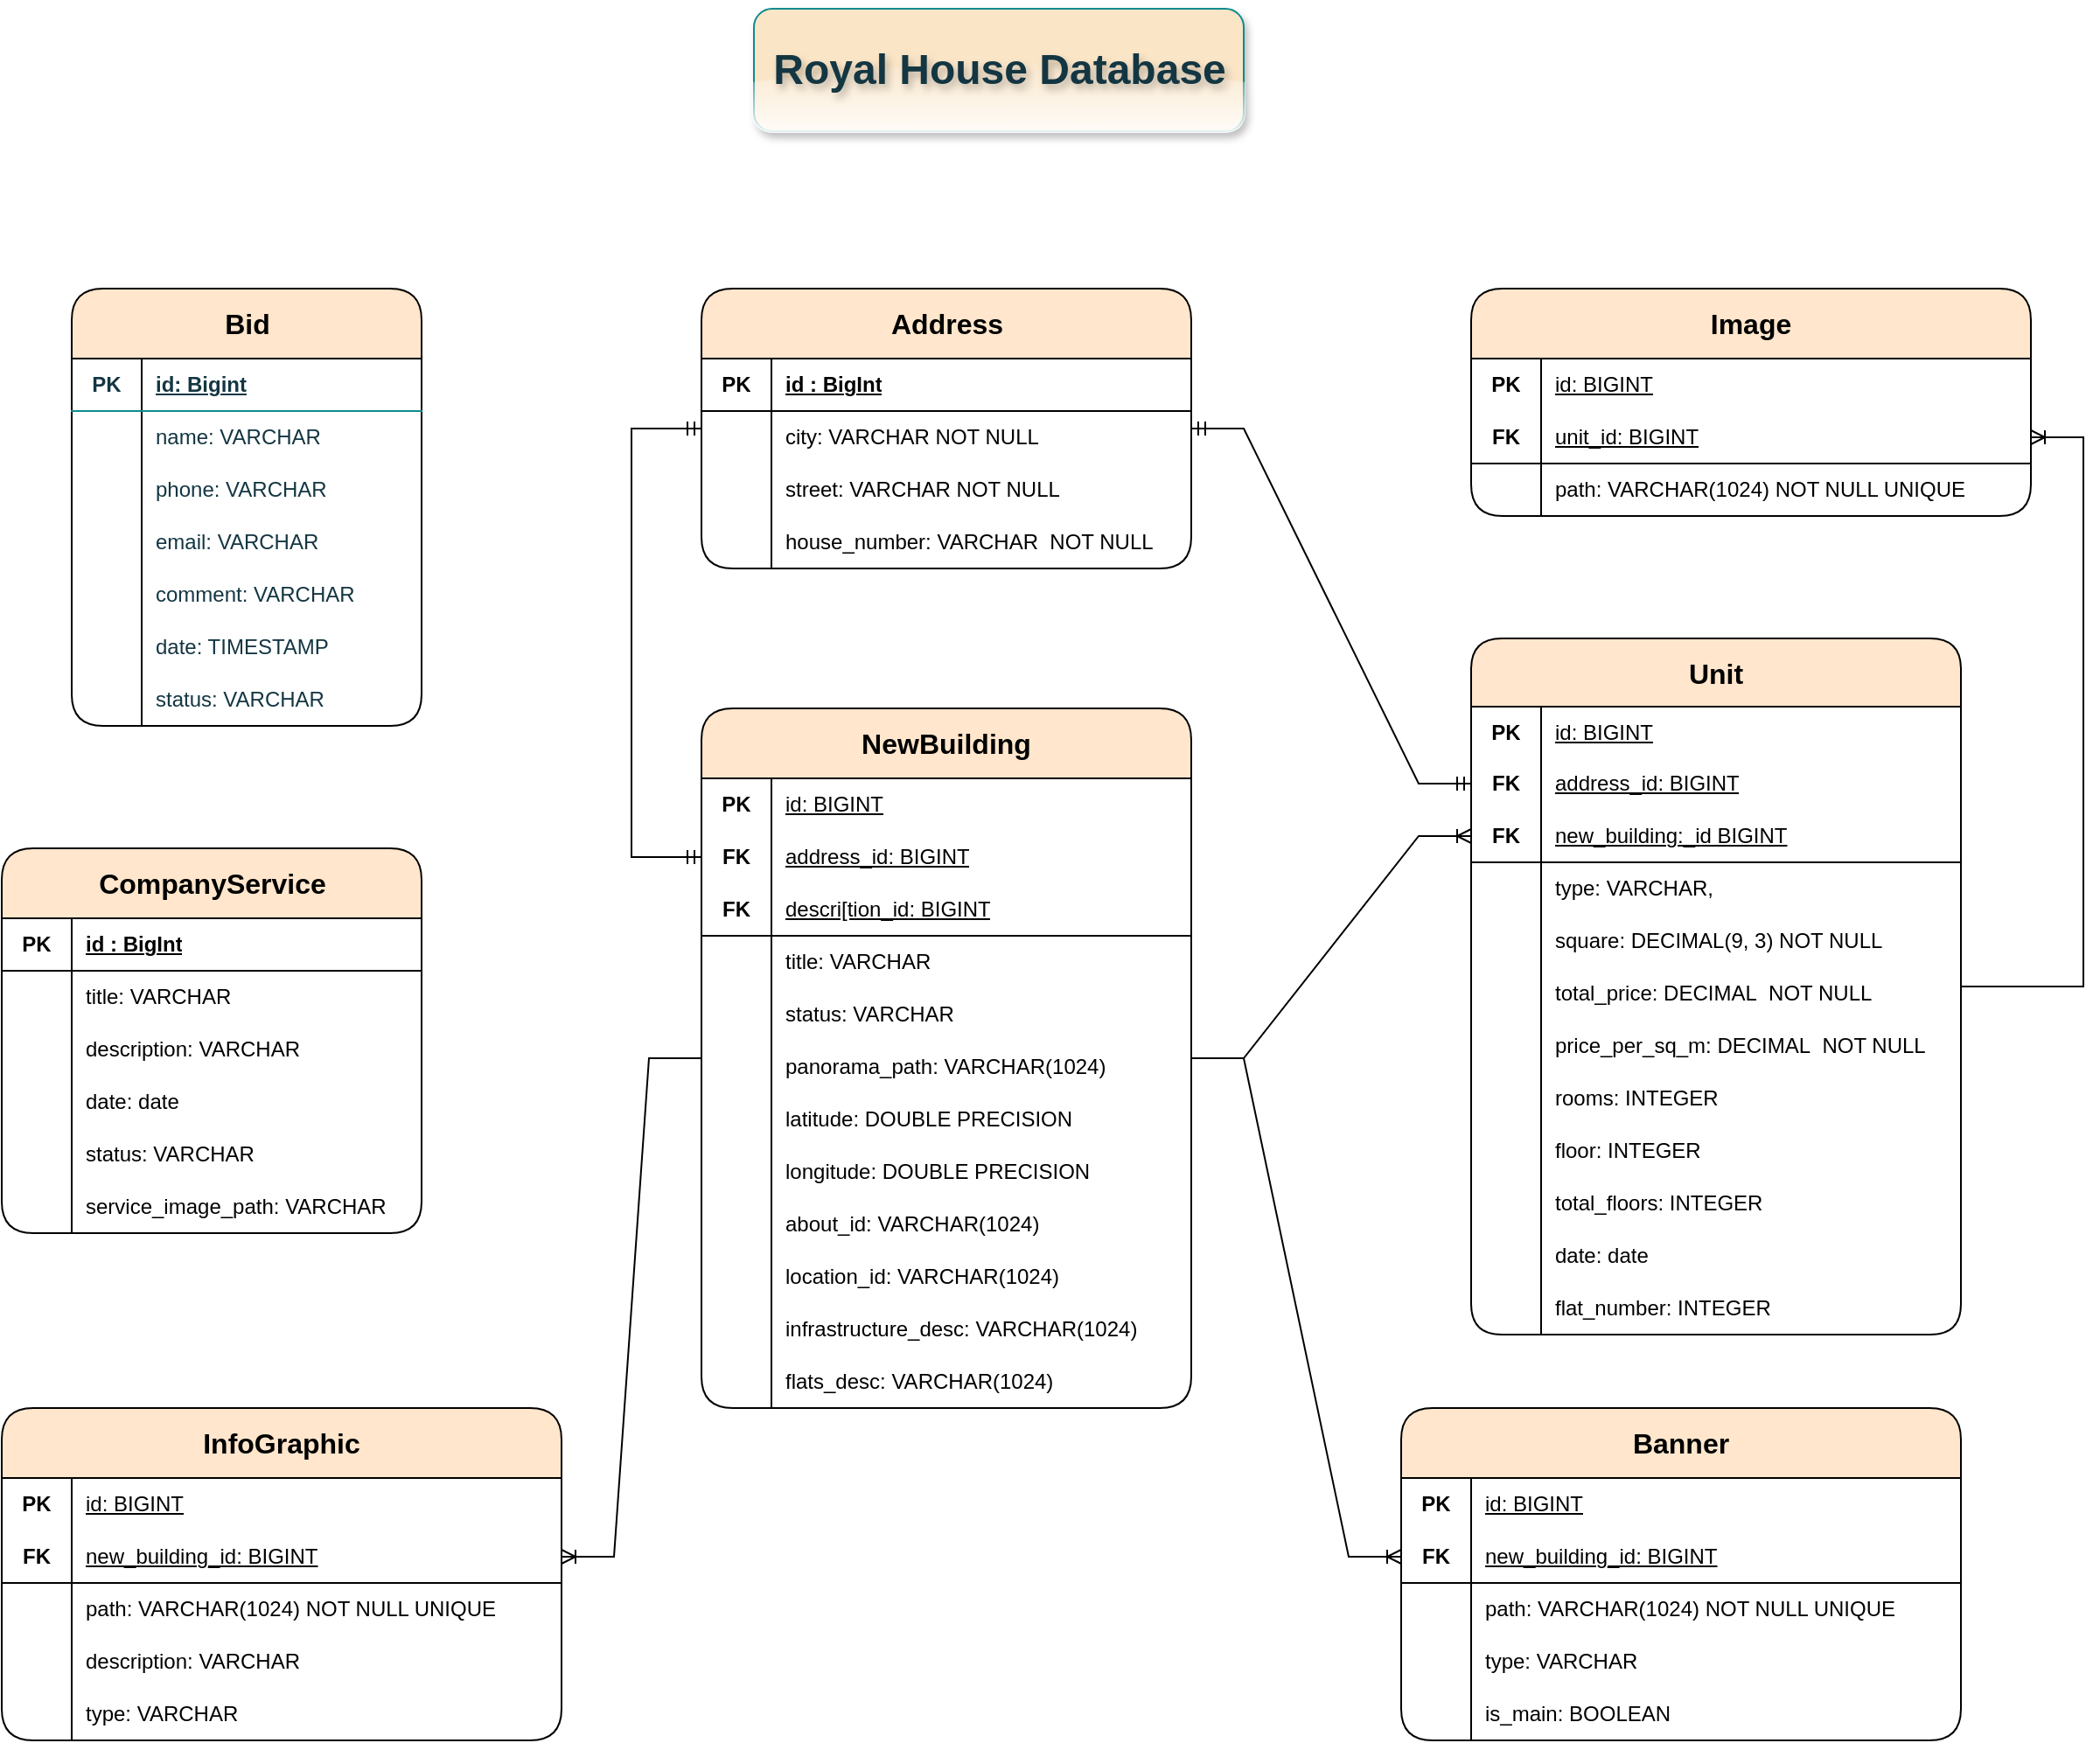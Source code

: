 <mxfile version="24.0.4" type="device">
  <diagram id="23iRSUPoRavnBvh4doch" name="Page-1">
    <mxGraphModel dx="1354" dy="497" grid="1" gridSize="10" guides="1" tooltips="1" connect="1" arrows="1" fold="1" page="1" pageScale="1" pageWidth="827" pageHeight="1169" math="0" shadow="0">
      <root>
        <mxCell id="0" />
        <mxCell id="1" parent="0" />
        <mxCell id="kGqpuUsK58GUh6Y5eo5l-1" value="&lt;h1&gt;Royal House Database&lt;/h1&gt;" style="text;html=1;align=center;verticalAlign=middle;resizable=0;points=[];autosize=1;strokeColor=#0F8B8D;fillColor=#FAE5C7;flipH=0;flipV=1;rounded=1;glass=1;shadow=1;textShadow=1;labelBackgroundColor=none;fontColor=#143642;" parent="1" vertex="1">
          <mxGeometry x="-160" y="40" width="280" height="70" as="geometry" />
        </mxCell>
        <mxCell id="kGqpuUsK58GUh6Y5eo5l-160" value="&lt;font style=&quot;font-size: 16px;&quot;&gt;Bid&lt;/font&gt;" style="shape=table;startSize=40;container=1;collapsible=1;childLayout=tableLayout;fixedRows=1;rowLines=0;fontStyle=1;align=center;resizeLast=1;html=1;points=[[0,0,0,0,0],[0,0.25,0,0,0],[0,0.5,0,0,0],[0,0.75,0,0,0],[0,1,0,0,0],[0.25,0,0,0,0],[0.25,1,0,0,0],[0.5,0,0,0,0],[0.5,1,0,0,0],[0.75,0,0,0,0],[0.75,1,0,0,0],[1,0,0,0,0],[1,0.25,0,0,0],[1,0.5,0,0,0],[1,0.75,0,0,0],[1,1,0,0,0]];movable=1;resizable=1;rotatable=1;deletable=1;editable=1;locked=0;connectable=1;labelBorderColor=none;labelBackgroundColor=none;swimlaneFillColor=none;fillColor=#ffe6cc;strokeColor=default;flipV=0;flipH=0;verticalAlign=middle;swimlaneLine=1;shadow=0;textShadow=0;rounded=1;" parent="1" vertex="1">
          <mxGeometry x="-550" y="200" width="200" height="250" as="geometry">
            <mxRectangle x="120" y="200" width="100" height="30" as="alternateBounds" />
          </mxGeometry>
        </mxCell>
        <mxCell id="kGqpuUsK58GUh6Y5eo5l-161" value="" style="shape=tableRow;horizontal=0;startSize=0;swimlaneHead=0;swimlaneBody=0;fillColor=none;collapsible=0;dropTarget=0;points=[[0,0.5],[1,0.5]];portConstraint=eastwest;top=0;left=0;right=0;bottom=1;strokeColor=#0F8B8D;flipH=1;flipV=0;labelBackgroundColor=none;fontColor=#143642;swimlaneLine=1;shadow=0;textShadow=0;" parent="kGqpuUsK58GUh6Y5eo5l-160" vertex="1">
          <mxGeometry y="40" width="200" height="30" as="geometry" />
        </mxCell>
        <mxCell id="kGqpuUsK58GUh6Y5eo5l-162" value="PK" style="shape=partialRectangle;connectable=0;fillColor=none;top=0;left=0;bottom=0;right=0;fontStyle=1;overflow=hidden;whiteSpace=wrap;html=1;fontColor=#143642;strokeColor=#0F8B8D;labelBackgroundColor=none;" parent="kGqpuUsK58GUh6Y5eo5l-161" vertex="1">
          <mxGeometry width="40" height="30" as="geometry">
            <mxRectangle width="40" height="30" as="alternateBounds" />
          </mxGeometry>
        </mxCell>
        <mxCell id="kGqpuUsK58GUh6Y5eo5l-163" value="id: Bigint" style="shape=partialRectangle;connectable=1;top=0;left=0;bottom=0;right=0;align=left;spacingLeft=6;fontStyle=5;overflow=hidden;whiteSpace=wrap;html=1;container=1;movable=1;resizable=1;rotatable=1;deletable=1;editable=1;locked=0;fillColor=none;strokeColor=#0F8B8D;labelBackgroundColor=none;fontColor=#143642;" parent="kGqpuUsK58GUh6Y5eo5l-161" vertex="1">
          <mxGeometry x="40" width="160" height="30" as="geometry">
            <mxRectangle width="160" height="30" as="alternateBounds" />
          </mxGeometry>
        </mxCell>
        <mxCell id="kGqpuUsK58GUh6Y5eo5l-165" value="" style="shape=tableRow;horizontal=0;startSize=0;swimlaneHead=0;swimlaneBody=0;fillColor=none;collapsible=0;dropTarget=0;points=[[0,0.5],[1,0.5]];portConstraint=eastwest;top=0;left=0;right=0;bottom=0;strokeColor=#0F8B8D;flipH=1;flipV=1;labelBackgroundColor=none;fontColor=#143642;" parent="kGqpuUsK58GUh6Y5eo5l-160" vertex="1">
          <mxGeometry y="70" width="200" height="30" as="geometry" />
        </mxCell>
        <mxCell id="kGqpuUsK58GUh6Y5eo5l-166" value="" style="shape=partialRectangle;connectable=0;fillColor=none;top=0;left=0;bottom=0;right=0;editable=1;overflow=hidden;whiteSpace=wrap;html=1;labelBackgroundColor=none;strokeColor=#0F8B8D;fontColor=#143642;" parent="kGqpuUsK58GUh6Y5eo5l-165" vertex="1">
          <mxGeometry width="40" height="30" as="geometry">
            <mxRectangle width="40" height="30" as="alternateBounds" />
          </mxGeometry>
        </mxCell>
        <mxCell id="kGqpuUsK58GUh6Y5eo5l-167" value="name: VARCHAR" style="shape=partialRectangle;connectable=0;fillColor=none;top=0;left=0;bottom=0;right=0;align=left;spacingLeft=6;overflow=hidden;whiteSpace=wrap;html=1;flipH=1;flipV=1;labelBackgroundColor=none;strokeColor=#0F8B8D;fontColor=#143642;" parent="kGqpuUsK58GUh6Y5eo5l-165" vertex="1">
          <mxGeometry x="40" width="160" height="30" as="geometry">
            <mxRectangle width="160" height="30" as="alternateBounds" />
          </mxGeometry>
        </mxCell>
        <mxCell id="kGqpuUsK58GUh6Y5eo5l-177" value="" style="shape=tableRow;horizontal=0;startSize=0;swimlaneHead=0;swimlaneBody=0;fillColor=none;collapsible=0;dropTarget=0;points=[[0,0.5],[1,0.5]];portConstraint=eastwest;top=0;left=0;right=0;bottom=0;strokeColor=#0F8B8D;labelBackgroundColor=none;fontColor=#143642;" parent="kGqpuUsK58GUh6Y5eo5l-160" vertex="1">
          <mxGeometry y="100" width="200" height="30" as="geometry" />
        </mxCell>
        <mxCell id="kGqpuUsK58GUh6Y5eo5l-178" value="" style="shape=partialRectangle;connectable=0;fillColor=none;top=0;left=0;bottom=0;right=0;editable=1;overflow=hidden;whiteSpace=wrap;html=1;labelBackgroundColor=none;strokeColor=#0F8B8D;fontColor=#143642;" parent="kGqpuUsK58GUh6Y5eo5l-177" vertex="1">
          <mxGeometry width="40" height="30" as="geometry">
            <mxRectangle width="40" height="30" as="alternateBounds" />
          </mxGeometry>
        </mxCell>
        <mxCell id="kGqpuUsK58GUh6Y5eo5l-179" value="&lt;div&gt;phone: VARCHAR&lt;/div&gt;" style="shape=partialRectangle;connectable=0;fillColor=none;top=0;left=0;bottom=0;right=0;align=left;spacingLeft=6;overflow=hidden;whiteSpace=wrap;html=1;labelBackgroundColor=none;strokeColor=#0F8B8D;fontColor=#143642;" parent="kGqpuUsK58GUh6Y5eo5l-177" vertex="1">
          <mxGeometry x="40" width="160" height="30" as="geometry">
            <mxRectangle width="160" height="30" as="alternateBounds" />
          </mxGeometry>
        </mxCell>
        <mxCell id="kGqpuUsK58GUh6Y5eo5l-181" value="" style="shape=tableRow;horizontal=0;startSize=0;swimlaneHead=0;swimlaneBody=0;fillColor=none;collapsible=0;dropTarget=0;points=[[0,0.5],[1,0.5]];portConstraint=eastwest;top=0;left=0;right=0;bottom=0;strokeColor=#0F8B8D;labelBackgroundColor=none;fontColor=#143642;" parent="kGqpuUsK58GUh6Y5eo5l-160" vertex="1">
          <mxGeometry y="130" width="200" height="30" as="geometry" />
        </mxCell>
        <mxCell id="kGqpuUsK58GUh6Y5eo5l-182" value="" style="shape=partialRectangle;connectable=0;fillColor=none;top=0;left=0;bottom=0;right=0;editable=1;overflow=hidden;whiteSpace=wrap;html=1;labelBackgroundColor=none;strokeColor=#0F8B8D;fontColor=#143642;" parent="kGqpuUsK58GUh6Y5eo5l-181" vertex="1">
          <mxGeometry width="40" height="30" as="geometry">
            <mxRectangle width="40" height="30" as="alternateBounds" />
          </mxGeometry>
        </mxCell>
        <mxCell id="kGqpuUsK58GUh6Y5eo5l-183" value="email: VARCHAR" style="shape=partialRectangle;connectable=0;fillColor=none;top=0;left=0;bottom=0;right=0;align=left;spacingLeft=6;overflow=hidden;whiteSpace=wrap;html=1;labelBackgroundColor=none;strokeColor=#0F8B8D;fontColor=#143642;" parent="kGqpuUsK58GUh6Y5eo5l-181" vertex="1">
          <mxGeometry x="40" width="160" height="30" as="geometry">
            <mxRectangle width="160" height="30" as="alternateBounds" />
          </mxGeometry>
        </mxCell>
        <mxCell id="kGqpuUsK58GUh6Y5eo5l-185" value="" style="shape=tableRow;horizontal=0;startSize=0;swimlaneHead=0;swimlaneBody=0;fillColor=none;collapsible=0;dropTarget=0;points=[[0,0.5],[1,0.5]];portConstraint=eastwest;top=0;left=0;right=0;bottom=0;strokeColor=#0F8B8D;swimlaneFillColor=none;labelBackgroundColor=none;fontColor=#143642;" parent="kGqpuUsK58GUh6Y5eo5l-160" vertex="1">
          <mxGeometry y="160" width="200" height="30" as="geometry" />
        </mxCell>
        <mxCell id="kGqpuUsK58GUh6Y5eo5l-186" value="" style="shape=partialRectangle;connectable=0;fillColor=none;top=0;left=0;bottom=0;right=0;editable=1;overflow=hidden;whiteSpace=wrap;html=1;labelBackgroundColor=none;strokeColor=#0F8B8D;fontColor=#143642;" parent="kGqpuUsK58GUh6Y5eo5l-185" vertex="1">
          <mxGeometry width="40" height="30" as="geometry">
            <mxRectangle width="40" height="30" as="alternateBounds" />
          </mxGeometry>
        </mxCell>
        <mxCell id="kGqpuUsK58GUh6Y5eo5l-187" value="comment: VARCHAR" style="shape=partialRectangle;connectable=0;fillColor=none;top=0;left=0;bottom=0;right=0;align=left;spacingLeft=6;overflow=hidden;whiteSpace=wrap;html=1;labelBackgroundColor=none;strokeColor=#0F8B8D;fontColor=#143642;" parent="kGqpuUsK58GUh6Y5eo5l-185" vertex="1">
          <mxGeometry x="40" width="160" height="30" as="geometry">
            <mxRectangle width="160" height="30" as="alternateBounds" />
          </mxGeometry>
        </mxCell>
        <mxCell id="kGqpuUsK58GUh6Y5eo5l-189" value="" style="shape=tableRow;horizontal=0;startSize=0;swimlaneHead=0;swimlaneBody=0;fillColor=none;collapsible=0;dropTarget=0;points=[[0,0.5],[1,0.5]];portConstraint=eastwest;top=0;left=0;right=0;bottom=0;strokeColor=#0F8B8D;labelBackgroundColor=none;fontColor=#143642;" parent="kGqpuUsK58GUh6Y5eo5l-160" vertex="1">
          <mxGeometry y="190" width="200" height="30" as="geometry" />
        </mxCell>
        <mxCell id="kGqpuUsK58GUh6Y5eo5l-190" value="" style="shape=partialRectangle;connectable=0;fillColor=none;top=0;left=0;bottom=0;right=0;editable=1;overflow=hidden;whiteSpace=wrap;html=1;labelBackgroundColor=none;strokeColor=#0F8B8D;fontColor=#143642;" parent="kGqpuUsK58GUh6Y5eo5l-189" vertex="1">
          <mxGeometry width="40" height="30" as="geometry">
            <mxRectangle width="40" height="30" as="alternateBounds" />
          </mxGeometry>
        </mxCell>
        <mxCell id="kGqpuUsK58GUh6Y5eo5l-191" value="date: TIMESTAMP" style="shape=partialRectangle;connectable=0;fillColor=none;top=0;left=0;bottom=0;right=0;align=left;spacingLeft=6;overflow=hidden;whiteSpace=wrap;html=1;labelBackgroundColor=none;strokeColor=#0F8B8D;fontColor=#143642;" parent="kGqpuUsK58GUh6Y5eo5l-189" vertex="1">
          <mxGeometry x="40" width="160" height="30" as="geometry">
            <mxRectangle width="160" height="30" as="alternateBounds" />
          </mxGeometry>
        </mxCell>
        <mxCell id="w5wChOh7oLaNcaewbJr0-32" style="shape=tableRow;horizontal=0;startSize=0;swimlaneHead=0;swimlaneBody=0;fillColor=none;collapsible=0;dropTarget=0;points=[[0,0.5],[1,0.5]];portConstraint=eastwest;top=0;left=0;right=0;bottom=0;strokeColor=#0F8B8D;labelBackgroundColor=none;fontColor=#143642;" parent="kGqpuUsK58GUh6Y5eo5l-160" vertex="1">
          <mxGeometry y="220" width="200" height="30" as="geometry" />
        </mxCell>
        <mxCell id="w5wChOh7oLaNcaewbJr0-33" style="shape=partialRectangle;connectable=0;fillColor=none;top=0;left=0;bottom=0;right=0;editable=1;overflow=hidden;whiteSpace=wrap;html=1;labelBackgroundColor=none;strokeColor=#0F8B8D;fontColor=#143642;" parent="w5wChOh7oLaNcaewbJr0-32" vertex="1">
          <mxGeometry width="40" height="30" as="geometry">
            <mxRectangle width="40" height="30" as="alternateBounds" />
          </mxGeometry>
        </mxCell>
        <mxCell id="w5wChOh7oLaNcaewbJr0-34" value="status: VARCHAR" style="shape=partialRectangle;connectable=0;fillColor=none;top=0;left=0;bottom=0;right=0;align=left;spacingLeft=6;overflow=hidden;whiteSpace=wrap;html=1;labelBackgroundColor=none;strokeColor=#0F8B8D;fontColor=#143642;" parent="w5wChOh7oLaNcaewbJr0-32" vertex="1">
          <mxGeometry x="40" width="160" height="30" as="geometry">
            <mxRectangle width="160" height="30" as="alternateBounds" />
          </mxGeometry>
        </mxCell>
        <mxCell id="w5wChOh7oLaNcaewbJr0-1" value="&lt;font style=&quot;font-size: 16px;&quot;&gt;Address&lt;/font&gt;" style="shape=table;startSize=40;container=1;collapsible=1;childLayout=tableLayout;fixedRows=1;rowLines=0;fontStyle=1;align=center;resizeLast=1;html=1;fillColor=#ffe6cc;strokeColor=#000000;rounded=1;" parent="1" vertex="1">
          <mxGeometry x="-190" y="200" width="280" height="160" as="geometry" />
        </mxCell>
        <mxCell id="w5wChOh7oLaNcaewbJr0-2" value="" style="shape=tableRow;horizontal=0;startSize=0;swimlaneHead=0;swimlaneBody=0;fillColor=none;collapsible=0;dropTarget=0;points=[[0,0.5],[1,0.5]];portConstraint=eastwest;top=0;left=0;right=0;bottom=1;" parent="w5wChOh7oLaNcaewbJr0-1" vertex="1">
          <mxGeometry y="40" width="280" height="30" as="geometry" />
        </mxCell>
        <mxCell id="w5wChOh7oLaNcaewbJr0-3" value="PK" style="shape=partialRectangle;connectable=0;fillColor=none;top=0;left=0;bottom=0;right=0;fontStyle=1;overflow=hidden;whiteSpace=wrap;html=1;" parent="w5wChOh7oLaNcaewbJr0-2" vertex="1">
          <mxGeometry width="40" height="30" as="geometry">
            <mxRectangle width="40" height="30" as="alternateBounds" />
          </mxGeometry>
        </mxCell>
        <mxCell id="w5wChOh7oLaNcaewbJr0-4" value="id : BigInt" style="shape=partialRectangle;connectable=0;fillColor=none;top=0;left=0;bottom=0;right=0;align=left;spacingLeft=6;fontStyle=5;overflow=hidden;whiteSpace=wrap;html=1;" parent="w5wChOh7oLaNcaewbJr0-2" vertex="1">
          <mxGeometry x="40" width="240" height="30" as="geometry">
            <mxRectangle width="240" height="30" as="alternateBounds" />
          </mxGeometry>
        </mxCell>
        <mxCell id="w5wChOh7oLaNcaewbJr0-5" value="" style="shape=tableRow;horizontal=0;startSize=0;swimlaneHead=0;swimlaneBody=0;fillColor=none;collapsible=0;dropTarget=0;points=[[0,0.5],[1,0.5]];portConstraint=eastwest;top=0;left=0;right=0;bottom=0;" parent="w5wChOh7oLaNcaewbJr0-1" vertex="1">
          <mxGeometry y="70" width="280" height="30" as="geometry" />
        </mxCell>
        <mxCell id="w5wChOh7oLaNcaewbJr0-6" value="" style="shape=partialRectangle;connectable=0;fillColor=none;top=0;left=0;bottom=0;right=0;editable=1;overflow=hidden;whiteSpace=wrap;html=1;" parent="w5wChOh7oLaNcaewbJr0-5" vertex="1">
          <mxGeometry width="40" height="30" as="geometry">
            <mxRectangle width="40" height="30" as="alternateBounds" />
          </mxGeometry>
        </mxCell>
        <mxCell id="w5wChOh7oLaNcaewbJr0-7" value="city: VARCHAR NOT NULL" style="shape=partialRectangle;connectable=0;fillColor=none;top=0;left=0;bottom=0;right=0;align=left;spacingLeft=6;overflow=hidden;whiteSpace=wrap;html=1;" parent="w5wChOh7oLaNcaewbJr0-5" vertex="1">
          <mxGeometry x="40" width="240" height="30" as="geometry">
            <mxRectangle width="240" height="30" as="alternateBounds" />
          </mxGeometry>
        </mxCell>
        <mxCell id="w5wChOh7oLaNcaewbJr0-8" value="" style="shape=tableRow;horizontal=0;startSize=0;swimlaneHead=0;swimlaneBody=0;fillColor=none;collapsible=0;dropTarget=0;points=[[0,0.5],[1,0.5]];portConstraint=eastwest;top=0;left=0;right=0;bottom=0;" parent="w5wChOh7oLaNcaewbJr0-1" vertex="1">
          <mxGeometry y="100" width="280" height="30" as="geometry" />
        </mxCell>
        <mxCell id="w5wChOh7oLaNcaewbJr0-9" value="" style="shape=partialRectangle;connectable=0;fillColor=none;top=0;left=0;bottom=0;right=0;editable=1;overflow=hidden;whiteSpace=wrap;html=1;" parent="w5wChOh7oLaNcaewbJr0-8" vertex="1">
          <mxGeometry width="40" height="30" as="geometry">
            <mxRectangle width="40" height="30" as="alternateBounds" />
          </mxGeometry>
        </mxCell>
        <mxCell id="w5wChOh7oLaNcaewbJr0-10" value="street: VARCHAR&amp;nbsp;NOT NULL" style="shape=partialRectangle;connectable=0;fillColor=none;top=0;left=0;bottom=0;right=0;align=left;spacingLeft=6;overflow=hidden;whiteSpace=wrap;html=1;" parent="w5wChOh7oLaNcaewbJr0-8" vertex="1">
          <mxGeometry x="40" width="240" height="30" as="geometry">
            <mxRectangle width="240" height="30" as="alternateBounds" />
          </mxGeometry>
        </mxCell>
        <mxCell id="w5wChOh7oLaNcaewbJr0-11" value="" style="shape=tableRow;horizontal=0;startSize=0;swimlaneHead=0;swimlaneBody=0;fillColor=none;collapsible=0;dropTarget=0;points=[[0,0.5],[1,0.5]];portConstraint=eastwest;top=0;left=0;right=0;bottom=0;" parent="w5wChOh7oLaNcaewbJr0-1" vertex="1">
          <mxGeometry y="130" width="280" height="30" as="geometry" />
        </mxCell>
        <mxCell id="w5wChOh7oLaNcaewbJr0-12" value="" style="shape=partialRectangle;connectable=0;fillColor=none;top=0;left=0;bottom=0;right=0;editable=1;overflow=hidden;whiteSpace=wrap;html=1;" parent="w5wChOh7oLaNcaewbJr0-11" vertex="1">
          <mxGeometry width="40" height="30" as="geometry">
            <mxRectangle width="40" height="30" as="alternateBounds" />
          </mxGeometry>
        </mxCell>
        <mxCell id="w5wChOh7oLaNcaewbJr0-13" value="house_number: VARCHAR&amp;nbsp;&amp;nbsp;NOT NULL" style="shape=partialRectangle;connectable=0;fillColor=none;top=0;left=0;bottom=0;right=0;align=left;spacingLeft=6;overflow=hidden;whiteSpace=wrap;html=1;" parent="w5wChOh7oLaNcaewbJr0-11" vertex="1">
          <mxGeometry x="40" width="240" height="30" as="geometry">
            <mxRectangle width="240" height="30" as="alternateBounds" />
          </mxGeometry>
        </mxCell>
        <mxCell id="w5wChOh7oLaNcaewbJr0-52" value="&lt;font style=&quot;font-size: 16px;&quot;&gt;CompanyService&lt;/font&gt;" style="shape=table;startSize=40;container=1;collapsible=1;childLayout=tableLayout;fixedRows=1;rowLines=0;fontStyle=1;align=center;resizeLast=1;html=1;fillColor=#ffe6cc;strokeColor=#000000;rounded=1;" parent="1" vertex="1">
          <mxGeometry x="-590" y="520" width="240" height="220" as="geometry" />
        </mxCell>
        <mxCell id="w5wChOh7oLaNcaewbJr0-53" value="" style="shape=tableRow;horizontal=0;startSize=0;swimlaneHead=0;swimlaneBody=0;fillColor=none;collapsible=0;dropTarget=0;points=[[0,0.5],[1,0.5]];portConstraint=eastwest;top=0;left=0;right=0;bottom=1;" parent="w5wChOh7oLaNcaewbJr0-52" vertex="1">
          <mxGeometry y="40" width="240" height="30" as="geometry" />
        </mxCell>
        <mxCell id="w5wChOh7oLaNcaewbJr0-54" value="PK" style="shape=partialRectangle;connectable=0;fillColor=none;top=0;left=0;bottom=0;right=0;fontStyle=1;overflow=hidden;whiteSpace=wrap;html=1;" parent="w5wChOh7oLaNcaewbJr0-53" vertex="1">
          <mxGeometry width="40" height="30" as="geometry">
            <mxRectangle width="40" height="30" as="alternateBounds" />
          </mxGeometry>
        </mxCell>
        <mxCell id="w5wChOh7oLaNcaewbJr0-55" value="id : BigInt" style="shape=partialRectangle;connectable=0;fillColor=none;top=0;left=0;bottom=0;right=0;align=left;spacingLeft=6;fontStyle=5;overflow=hidden;whiteSpace=wrap;html=1;" parent="w5wChOh7oLaNcaewbJr0-53" vertex="1">
          <mxGeometry x="40" width="200" height="30" as="geometry">
            <mxRectangle width="200" height="30" as="alternateBounds" />
          </mxGeometry>
        </mxCell>
        <mxCell id="w5wChOh7oLaNcaewbJr0-56" value="" style="shape=tableRow;horizontal=0;startSize=0;swimlaneHead=0;swimlaneBody=0;fillColor=none;collapsible=0;dropTarget=0;points=[[0,0.5],[1,0.5]];portConstraint=eastwest;top=0;left=0;right=0;bottom=0;" parent="w5wChOh7oLaNcaewbJr0-52" vertex="1">
          <mxGeometry y="70" width="240" height="30" as="geometry" />
        </mxCell>
        <mxCell id="w5wChOh7oLaNcaewbJr0-57" value="" style="shape=partialRectangle;connectable=0;fillColor=none;top=0;left=0;bottom=0;right=0;editable=1;overflow=hidden;whiteSpace=wrap;html=1;" parent="w5wChOh7oLaNcaewbJr0-56" vertex="1">
          <mxGeometry width="40" height="30" as="geometry">
            <mxRectangle width="40" height="30" as="alternateBounds" />
          </mxGeometry>
        </mxCell>
        <mxCell id="w5wChOh7oLaNcaewbJr0-58" value="title: VARCHAR" style="shape=partialRectangle;connectable=0;fillColor=none;top=0;left=0;bottom=0;right=0;align=left;spacingLeft=6;overflow=hidden;whiteSpace=wrap;html=1;" parent="w5wChOh7oLaNcaewbJr0-56" vertex="1">
          <mxGeometry x="40" width="200" height="30" as="geometry">
            <mxRectangle width="200" height="30" as="alternateBounds" />
          </mxGeometry>
        </mxCell>
        <mxCell id="w5wChOh7oLaNcaewbJr0-59" value="" style="shape=tableRow;horizontal=0;startSize=0;swimlaneHead=0;swimlaneBody=0;fillColor=none;collapsible=0;dropTarget=0;points=[[0,0.5],[1,0.5]];portConstraint=eastwest;top=0;left=0;right=0;bottom=0;" parent="w5wChOh7oLaNcaewbJr0-52" vertex="1">
          <mxGeometry y="100" width="240" height="30" as="geometry" />
        </mxCell>
        <mxCell id="w5wChOh7oLaNcaewbJr0-60" value="" style="shape=partialRectangle;connectable=0;fillColor=none;top=0;left=0;bottom=0;right=0;editable=1;overflow=hidden;whiteSpace=wrap;html=1;" parent="w5wChOh7oLaNcaewbJr0-59" vertex="1">
          <mxGeometry width="40" height="30" as="geometry">
            <mxRectangle width="40" height="30" as="alternateBounds" />
          </mxGeometry>
        </mxCell>
        <mxCell id="w5wChOh7oLaNcaewbJr0-61" value="description: VARCHAR" style="shape=partialRectangle;connectable=0;fillColor=none;top=0;left=0;bottom=0;right=0;align=left;spacingLeft=6;overflow=hidden;whiteSpace=wrap;html=1;" parent="w5wChOh7oLaNcaewbJr0-59" vertex="1">
          <mxGeometry x="40" width="200" height="30" as="geometry">
            <mxRectangle width="200" height="30" as="alternateBounds" />
          </mxGeometry>
        </mxCell>
        <mxCell id="w5wChOh7oLaNcaewbJr0-62" value="" style="shape=tableRow;horizontal=0;startSize=0;swimlaneHead=0;swimlaneBody=0;fillColor=none;collapsible=0;dropTarget=0;points=[[0,0.5],[1,0.5]];portConstraint=eastwest;top=0;left=0;right=0;bottom=0;" parent="w5wChOh7oLaNcaewbJr0-52" vertex="1">
          <mxGeometry y="130" width="240" height="30" as="geometry" />
        </mxCell>
        <mxCell id="w5wChOh7oLaNcaewbJr0-63" value="" style="shape=partialRectangle;connectable=0;fillColor=none;top=0;left=0;bottom=0;right=0;editable=1;overflow=hidden;whiteSpace=wrap;html=1;" parent="w5wChOh7oLaNcaewbJr0-62" vertex="1">
          <mxGeometry width="40" height="30" as="geometry">
            <mxRectangle width="40" height="30" as="alternateBounds" />
          </mxGeometry>
        </mxCell>
        <mxCell id="w5wChOh7oLaNcaewbJr0-64" value="date: date" style="shape=partialRectangle;connectable=0;fillColor=none;top=0;left=0;bottom=0;right=0;align=left;spacingLeft=6;overflow=hidden;whiteSpace=wrap;html=1;" parent="w5wChOh7oLaNcaewbJr0-62" vertex="1">
          <mxGeometry x="40" width="200" height="30" as="geometry">
            <mxRectangle width="200" height="30" as="alternateBounds" />
          </mxGeometry>
        </mxCell>
        <mxCell id="w5wChOh7oLaNcaewbJr0-68" style="shape=tableRow;horizontal=0;startSize=0;swimlaneHead=0;swimlaneBody=0;fillColor=none;collapsible=0;dropTarget=0;points=[[0,0.5],[1,0.5]];portConstraint=eastwest;top=0;left=0;right=0;bottom=0;" parent="w5wChOh7oLaNcaewbJr0-52" vertex="1">
          <mxGeometry y="160" width="240" height="30" as="geometry" />
        </mxCell>
        <mxCell id="w5wChOh7oLaNcaewbJr0-69" style="shape=partialRectangle;connectable=0;fillColor=none;top=0;left=0;bottom=0;right=0;editable=1;overflow=hidden;whiteSpace=wrap;html=1;" parent="w5wChOh7oLaNcaewbJr0-68" vertex="1">
          <mxGeometry width="40" height="30" as="geometry">
            <mxRectangle width="40" height="30" as="alternateBounds" />
          </mxGeometry>
        </mxCell>
        <mxCell id="w5wChOh7oLaNcaewbJr0-70" value="status: VARCHAR" style="shape=partialRectangle;connectable=0;fillColor=none;top=0;left=0;bottom=0;right=0;align=left;spacingLeft=6;overflow=hidden;whiteSpace=wrap;html=1;" parent="w5wChOh7oLaNcaewbJr0-68" vertex="1">
          <mxGeometry x="40" width="200" height="30" as="geometry">
            <mxRectangle width="200" height="30" as="alternateBounds" />
          </mxGeometry>
        </mxCell>
        <mxCell id="w5wChOh7oLaNcaewbJr0-65" style="shape=tableRow;horizontal=0;startSize=0;swimlaneHead=0;swimlaneBody=0;fillColor=none;collapsible=0;dropTarget=0;points=[[0,0.5],[1,0.5]];portConstraint=eastwest;top=0;left=0;right=0;bottom=0;" parent="w5wChOh7oLaNcaewbJr0-52" vertex="1">
          <mxGeometry y="190" width="240" height="30" as="geometry" />
        </mxCell>
        <mxCell id="w5wChOh7oLaNcaewbJr0-66" style="shape=partialRectangle;connectable=0;fillColor=none;top=0;left=0;bottom=0;right=0;editable=1;overflow=hidden;whiteSpace=wrap;html=1;" parent="w5wChOh7oLaNcaewbJr0-65" vertex="1">
          <mxGeometry width="40" height="30" as="geometry">
            <mxRectangle width="40" height="30" as="alternateBounds" />
          </mxGeometry>
        </mxCell>
        <mxCell id="w5wChOh7oLaNcaewbJr0-67" value="service_image_path: VARCHAR" style="shape=partialRectangle;connectable=0;fillColor=none;top=0;left=0;bottom=0;right=0;align=left;spacingLeft=6;overflow=hidden;whiteSpace=wrap;html=1;" parent="w5wChOh7oLaNcaewbJr0-65" vertex="1">
          <mxGeometry x="40" width="200" height="30" as="geometry">
            <mxRectangle width="200" height="30" as="alternateBounds" />
          </mxGeometry>
        </mxCell>
        <mxCell id="w5wChOh7oLaNcaewbJr0-71" value="&lt;font style=&quot;font-size: 16px;&quot;&gt;Unit&lt;/font&gt;" style="shape=table;startSize=39;container=1;collapsible=1;childLayout=tableLayout;fixedRows=1;rowLines=0;fontStyle=1;align=center;resizeLast=1;html=1;whiteSpace=wrap;fillColor=#ffe6cc;strokeColor=#000000;rounded=1;" parent="1" vertex="1">
          <mxGeometry x="250" y="400" width="280" height="398" as="geometry" />
        </mxCell>
        <mxCell id="w5wChOh7oLaNcaewbJr0-72" value="" style="shape=tableRow;horizontal=0;startSize=0;swimlaneHead=0;swimlaneBody=0;fillColor=none;collapsible=0;dropTarget=0;points=[[0,0.5],[1,0.5]];portConstraint=eastwest;top=0;left=0;right=0;bottom=0;html=1;" parent="w5wChOh7oLaNcaewbJr0-71" vertex="1">
          <mxGeometry y="39" width="280" height="29" as="geometry" />
        </mxCell>
        <mxCell id="w5wChOh7oLaNcaewbJr0-73" value="PK" style="shape=partialRectangle;connectable=0;fillColor=none;top=0;left=0;bottom=0;right=0;fontStyle=1;overflow=hidden;html=1;whiteSpace=wrap;" parent="w5wChOh7oLaNcaewbJr0-72" vertex="1">
          <mxGeometry width="40" height="29" as="geometry">
            <mxRectangle width="40" height="29" as="alternateBounds" />
          </mxGeometry>
        </mxCell>
        <mxCell id="w5wChOh7oLaNcaewbJr0-74" value="&lt;span style=&quot;font-weight: 400;&quot;&gt;id: BIGINT&lt;/span&gt;" style="shape=partialRectangle;connectable=0;fillColor=none;top=0;left=0;bottom=0;right=0;align=left;spacingLeft=6;fontStyle=5;overflow=hidden;html=1;whiteSpace=wrap;" parent="w5wChOh7oLaNcaewbJr0-72" vertex="1">
          <mxGeometry x="40" width="240" height="29" as="geometry">
            <mxRectangle width="240" height="29" as="alternateBounds" />
          </mxGeometry>
        </mxCell>
        <mxCell id="w5wChOh7oLaNcaewbJr0-116" style="shape=tableRow;horizontal=0;startSize=0;swimlaneHead=0;swimlaneBody=0;fillColor=none;collapsible=0;dropTarget=0;points=[[0,0.5],[1,0.5]];portConstraint=eastwest;top=0;left=0;right=0;bottom=0;html=1;" parent="w5wChOh7oLaNcaewbJr0-71" vertex="1">
          <mxGeometry y="68" width="280" height="30" as="geometry" />
        </mxCell>
        <mxCell id="w5wChOh7oLaNcaewbJr0-117" value="FK" style="shape=partialRectangle;connectable=0;fillColor=none;top=0;left=0;bottom=0;right=0;fontStyle=1;overflow=hidden;html=1;whiteSpace=wrap;" parent="w5wChOh7oLaNcaewbJr0-116" vertex="1">
          <mxGeometry width="40" height="30" as="geometry">
            <mxRectangle width="40" height="30" as="alternateBounds" />
          </mxGeometry>
        </mxCell>
        <mxCell id="w5wChOh7oLaNcaewbJr0-118" value="&lt;span style=&quot;font-weight: 400;&quot;&gt;address_id: BIGINT&lt;/span&gt;" style="shape=partialRectangle;connectable=0;fillColor=none;top=0;left=0;bottom=0;right=0;align=left;spacingLeft=6;fontStyle=5;overflow=hidden;html=1;whiteSpace=wrap;" parent="w5wChOh7oLaNcaewbJr0-116" vertex="1">
          <mxGeometry x="40" width="240" height="30" as="geometry">
            <mxRectangle width="240" height="30" as="alternateBounds" />
          </mxGeometry>
        </mxCell>
        <mxCell id="w5wChOh7oLaNcaewbJr0-75" value="" style="shape=tableRow;horizontal=0;startSize=0;swimlaneHead=0;swimlaneBody=0;fillColor=none;collapsible=0;dropTarget=0;points=[[0,0.5],[1,0.5]];portConstraint=eastwest;top=0;left=0;right=0;bottom=1;html=1;" parent="w5wChOh7oLaNcaewbJr0-71" vertex="1">
          <mxGeometry y="98" width="280" height="30" as="geometry" />
        </mxCell>
        <mxCell id="w5wChOh7oLaNcaewbJr0-76" value="FK" style="shape=partialRectangle;connectable=0;fillColor=none;top=0;left=0;bottom=0;right=0;fontStyle=1;overflow=hidden;html=1;whiteSpace=wrap;" parent="w5wChOh7oLaNcaewbJr0-75" vertex="1">
          <mxGeometry width="40" height="30" as="geometry">
            <mxRectangle width="40" height="30" as="alternateBounds" />
          </mxGeometry>
        </mxCell>
        <mxCell id="w5wChOh7oLaNcaewbJr0-77" value="&lt;span style=&quot;font-weight: 400;&quot;&gt;new_building:_id BIGINT&lt;/span&gt;" style="shape=partialRectangle;connectable=0;fillColor=none;top=0;left=0;bottom=0;right=0;align=left;spacingLeft=6;fontStyle=5;overflow=hidden;html=1;whiteSpace=wrap;" parent="w5wChOh7oLaNcaewbJr0-75" vertex="1">
          <mxGeometry x="40" width="240" height="30" as="geometry">
            <mxRectangle width="240" height="30" as="alternateBounds" />
          </mxGeometry>
        </mxCell>
        <mxCell id="w5wChOh7oLaNcaewbJr0-78" value="" style="shape=tableRow;horizontal=0;startSize=0;swimlaneHead=0;swimlaneBody=0;fillColor=none;collapsible=0;dropTarget=0;points=[[0,0.5],[1,0.5]];portConstraint=eastwest;top=0;left=0;right=0;bottom=0;html=1;" parent="w5wChOh7oLaNcaewbJr0-71" vertex="1">
          <mxGeometry y="128" width="280" height="30" as="geometry" />
        </mxCell>
        <mxCell id="w5wChOh7oLaNcaewbJr0-79" value="" style="shape=partialRectangle;connectable=0;fillColor=none;top=0;left=0;bottom=0;right=0;editable=1;overflow=hidden;html=1;whiteSpace=wrap;" parent="w5wChOh7oLaNcaewbJr0-78" vertex="1">
          <mxGeometry width="40" height="30" as="geometry">
            <mxRectangle width="40" height="30" as="alternateBounds" />
          </mxGeometry>
        </mxCell>
        <mxCell id="w5wChOh7oLaNcaewbJr0-80" value="type: VARCHAR," style="shape=partialRectangle;connectable=0;fillColor=none;top=0;left=0;bottom=0;right=0;align=left;spacingLeft=6;overflow=hidden;html=1;whiteSpace=wrap;" parent="w5wChOh7oLaNcaewbJr0-78" vertex="1">
          <mxGeometry x="40" width="240" height="30" as="geometry">
            <mxRectangle width="240" height="30" as="alternateBounds" />
          </mxGeometry>
        </mxCell>
        <mxCell id="w5wChOh7oLaNcaewbJr0-81" value="" style="shape=tableRow;horizontal=0;startSize=0;swimlaneHead=0;swimlaneBody=0;fillColor=none;collapsible=0;dropTarget=0;points=[[0,0.5],[1,0.5]];portConstraint=eastwest;top=0;left=0;right=0;bottom=0;html=1;" parent="w5wChOh7oLaNcaewbJr0-71" vertex="1">
          <mxGeometry y="158" width="280" height="30" as="geometry" />
        </mxCell>
        <mxCell id="w5wChOh7oLaNcaewbJr0-82" value="" style="shape=partialRectangle;connectable=0;fillColor=none;top=0;left=0;bottom=0;right=0;editable=1;overflow=hidden;html=1;whiteSpace=wrap;" parent="w5wChOh7oLaNcaewbJr0-81" vertex="1">
          <mxGeometry width="40" height="30" as="geometry">
            <mxRectangle width="40" height="30" as="alternateBounds" />
          </mxGeometry>
        </mxCell>
        <mxCell id="w5wChOh7oLaNcaewbJr0-83" value="square: DECIMAL(9, 3) NOT NULL" style="shape=partialRectangle;connectable=0;fillColor=none;top=0;left=0;bottom=0;right=0;align=left;spacingLeft=6;overflow=hidden;html=1;whiteSpace=wrap;" parent="w5wChOh7oLaNcaewbJr0-81" vertex="1">
          <mxGeometry x="40" width="240" height="30" as="geometry">
            <mxRectangle width="240" height="30" as="alternateBounds" />
          </mxGeometry>
        </mxCell>
        <mxCell id="w5wChOh7oLaNcaewbJr0-104" style="shape=tableRow;horizontal=0;startSize=0;swimlaneHead=0;swimlaneBody=0;fillColor=none;collapsible=0;dropTarget=0;points=[[0,0.5],[1,0.5]];portConstraint=eastwest;top=0;left=0;right=0;bottom=0;html=1;" parent="w5wChOh7oLaNcaewbJr0-71" vertex="1">
          <mxGeometry y="188" width="280" height="30" as="geometry" />
        </mxCell>
        <mxCell id="w5wChOh7oLaNcaewbJr0-105" style="shape=partialRectangle;connectable=0;fillColor=none;top=0;left=0;bottom=0;right=0;editable=1;overflow=hidden;html=1;whiteSpace=wrap;" parent="w5wChOh7oLaNcaewbJr0-104" vertex="1">
          <mxGeometry width="40" height="30" as="geometry">
            <mxRectangle width="40" height="30" as="alternateBounds" />
          </mxGeometry>
        </mxCell>
        <mxCell id="w5wChOh7oLaNcaewbJr0-106" value="total_price: DECIMAL&amp;nbsp;&amp;nbsp;NOT NULL" style="shape=partialRectangle;connectable=0;fillColor=none;top=0;left=0;bottom=0;right=0;align=left;spacingLeft=6;overflow=hidden;html=1;whiteSpace=wrap;" parent="w5wChOh7oLaNcaewbJr0-104" vertex="1">
          <mxGeometry x="40" width="240" height="30" as="geometry">
            <mxRectangle width="240" height="30" as="alternateBounds" />
          </mxGeometry>
        </mxCell>
        <mxCell id="w5wChOh7oLaNcaewbJr0-101" style="shape=tableRow;horizontal=0;startSize=0;swimlaneHead=0;swimlaneBody=0;fillColor=none;collapsible=0;dropTarget=0;points=[[0,0.5],[1,0.5]];portConstraint=eastwest;top=0;left=0;right=0;bottom=0;html=1;" parent="w5wChOh7oLaNcaewbJr0-71" vertex="1">
          <mxGeometry y="218" width="280" height="30" as="geometry" />
        </mxCell>
        <mxCell id="w5wChOh7oLaNcaewbJr0-102" style="shape=partialRectangle;connectable=0;fillColor=none;top=0;left=0;bottom=0;right=0;editable=1;overflow=hidden;html=1;whiteSpace=wrap;" parent="w5wChOh7oLaNcaewbJr0-101" vertex="1">
          <mxGeometry width="40" height="30" as="geometry">
            <mxRectangle width="40" height="30" as="alternateBounds" />
          </mxGeometry>
        </mxCell>
        <mxCell id="w5wChOh7oLaNcaewbJr0-103" value="price_per_sq_m: DECIMAL&amp;nbsp;&amp;nbsp;NOT NULL" style="shape=partialRectangle;connectable=0;fillColor=none;top=0;left=0;bottom=0;right=0;align=left;spacingLeft=6;overflow=hidden;html=1;whiteSpace=wrap;" parent="w5wChOh7oLaNcaewbJr0-101" vertex="1">
          <mxGeometry x="40" width="240" height="30" as="geometry">
            <mxRectangle width="240" height="30" as="alternateBounds" />
          </mxGeometry>
        </mxCell>
        <mxCell id="w5wChOh7oLaNcaewbJr0-98" style="shape=tableRow;horizontal=0;startSize=0;swimlaneHead=0;swimlaneBody=0;fillColor=none;collapsible=0;dropTarget=0;points=[[0,0.5],[1,0.5]];portConstraint=eastwest;top=0;left=0;right=0;bottom=0;html=1;" parent="w5wChOh7oLaNcaewbJr0-71" vertex="1">
          <mxGeometry y="248" width="280" height="30" as="geometry" />
        </mxCell>
        <mxCell id="w5wChOh7oLaNcaewbJr0-99" style="shape=partialRectangle;connectable=0;fillColor=none;top=0;left=0;bottom=0;right=0;editable=1;overflow=hidden;html=1;whiteSpace=wrap;" parent="w5wChOh7oLaNcaewbJr0-98" vertex="1">
          <mxGeometry width="40" height="30" as="geometry">
            <mxRectangle width="40" height="30" as="alternateBounds" />
          </mxGeometry>
        </mxCell>
        <mxCell id="w5wChOh7oLaNcaewbJr0-100" value="rooms: INTEGER" style="shape=partialRectangle;connectable=0;fillColor=none;top=0;left=0;bottom=0;right=0;align=left;spacingLeft=6;overflow=hidden;html=1;whiteSpace=wrap;" parent="w5wChOh7oLaNcaewbJr0-98" vertex="1">
          <mxGeometry x="40" width="240" height="30" as="geometry">
            <mxRectangle width="240" height="30" as="alternateBounds" />
          </mxGeometry>
        </mxCell>
        <mxCell id="w5wChOh7oLaNcaewbJr0-95" style="shape=tableRow;horizontal=0;startSize=0;swimlaneHead=0;swimlaneBody=0;fillColor=none;collapsible=0;dropTarget=0;points=[[0,0.5],[1,0.5]];portConstraint=eastwest;top=0;left=0;right=0;bottom=0;html=1;" parent="w5wChOh7oLaNcaewbJr0-71" vertex="1">
          <mxGeometry y="278" width="280" height="30" as="geometry" />
        </mxCell>
        <mxCell id="w5wChOh7oLaNcaewbJr0-96" style="shape=partialRectangle;connectable=0;fillColor=none;top=0;left=0;bottom=0;right=0;editable=1;overflow=hidden;html=1;whiteSpace=wrap;" parent="w5wChOh7oLaNcaewbJr0-95" vertex="1">
          <mxGeometry width="40" height="30" as="geometry">
            <mxRectangle width="40" height="30" as="alternateBounds" />
          </mxGeometry>
        </mxCell>
        <mxCell id="w5wChOh7oLaNcaewbJr0-97" value="floor: INTEGER" style="shape=partialRectangle;connectable=0;fillColor=none;top=0;left=0;bottom=0;right=0;align=left;spacingLeft=6;overflow=hidden;html=1;whiteSpace=wrap;" parent="w5wChOh7oLaNcaewbJr0-95" vertex="1">
          <mxGeometry x="40" width="240" height="30" as="geometry">
            <mxRectangle width="240" height="30" as="alternateBounds" />
          </mxGeometry>
        </mxCell>
        <mxCell id="w5wChOh7oLaNcaewbJr0-92" style="shape=tableRow;horizontal=0;startSize=0;swimlaneHead=0;swimlaneBody=0;fillColor=none;collapsible=0;dropTarget=0;points=[[0,0.5],[1,0.5]];portConstraint=eastwest;top=0;left=0;right=0;bottom=0;html=1;" parent="w5wChOh7oLaNcaewbJr0-71" vertex="1">
          <mxGeometry y="308" width="280" height="30" as="geometry" />
        </mxCell>
        <mxCell id="w5wChOh7oLaNcaewbJr0-93" style="shape=partialRectangle;connectable=0;fillColor=none;top=0;left=0;bottom=0;right=0;editable=1;overflow=hidden;html=1;whiteSpace=wrap;" parent="w5wChOh7oLaNcaewbJr0-92" vertex="1">
          <mxGeometry width="40" height="30" as="geometry">
            <mxRectangle width="40" height="30" as="alternateBounds" />
          </mxGeometry>
        </mxCell>
        <mxCell id="w5wChOh7oLaNcaewbJr0-94" value="total_floors: INTEGER" style="shape=partialRectangle;connectable=0;fillColor=none;top=0;left=0;bottom=0;right=0;align=left;spacingLeft=6;overflow=hidden;html=1;whiteSpace=wrap;" parent="w5wChOh7oLaNcaewbJr0-92" vertex="1">
          <mxGeometry x="40" width="240" height="30" as="geometry">
            <mxRectangle width="240" height="30" as="alternateBounds" />
          </mxGeometry>
        </mxCell>
        <mxCell id="w5wChOh7oLaNcaewbJr0-89" style="shape=tableRow;horizontal=0;startSize=0;swimlaneHead=0;swimlaneBody=0;fillColor=none;collapsible=0;dropTarget=0;points=[[0,0.5],[1,0.5]];portConstraint=eastwest;top=0;left=0;right=0;bottom=0;html=1;" parent="w5wChOh7oLaNcaewbJr0-71" vertex="1">
          <mxGeometry y="338" width="280" height="30" as="geometry" />
        </mxCell>
        <mxCell id="w5wChOh7oLaNcaewbJr0-90" style="shape=partialRectangle;connectable=0;fillColor=none;top=0;left=0;bottom=0;right=0;editable=1;overflow=hidden;html=1;whiteSpace=wrap;" parent="w5wChOh7oLaNcaewbJr0-89" vertex="1">
          <mxGeometry width="40" height="30" as="geometry">
            <mxRectangle width="40" height="30" as="alternateBounds" />
          </mxGeometry>
        </mxCell>
        <mxCell id="w5wChOh7oLaNcaewbJr0-91" value="date: date" style="shape=partialRectangle;connectable=0;fillColor=none;top=0;left=0;bottom=0;right=0;align=left;spacingLeft=6;overflow=hidden;html=1;whiteSpace=wrap;" parent="w5wChOh7oLaNcaewbJr0-89" vertex="1">
          <mxGeometry x="40" width="240" height="30" as="geometry">
            <mxRectangle width="240" height="30" as="alternateBounds" />
          </mxGeometry>
        </mxCell>
        <mxCell id="w5wChOh7oLaNcaewbJr0-110" style="shape=tableRow;horizontal=0;startSize=0;swimlaneHead=0;swimlaneBody=0;fillColor=none;collapsible=0;dropTarget=0;points=[[0,0.5],[1,0.5]];portConstraint=eastwest;top=0;left=0;right=0;bottom=0;html=1;" parent="w5wChOh7oLaNcaewbJr0-71" vertex="1">
          <mxGeometry y="368" width="280" height="30" as="geometry" />
        </mxCell>
        <mxCell id="w5wChOh7oLaNcaewbJr0-111" style="shape=partialRectangle;connectable=0;fillColor=none;top=0;left=0;bottom=0;right=0;editable=1;overflow=hidden;html=1;whiteSpace=wrap;" parent="w5wChOh7oLaNcaewbJr0-110" vertex="1">
          <mxGeometry width="40" height="30" as="geometry">
            <mxRectangle width="40" height="30" as="alternateBounds" />
          </mxGeometry>
        </mxCell>
        <mxCell id="w5wChOh7oLaNcaewbJr0-112" value="&lt;div&gt;flat_number: INTEGER&lt;/div&gt;" style="shape=partialRectangle;connectable=0;fillColor=none;top=0;left=0;bottom=0;right=0;align=left;spacingLeft=6;overflow=hidden;html=1;whiteSpace=wrap;" parent="w5wChOh7oLaNcaewbJr0-110" vertex="1">
          <mxGeometry x="40" width="240" height="30" as="geometry">
            <mxRectangle width="240" height="30" as="alternateBounds" />
          </mxGeometry>
        </mxCell>
        <mxCell id="w5wChOh7oLaNcaewbJr0-119" value="NewBuilding" style="shape=table;startSize=40;container=1;collapsible=1;childLayout=tableLayout;fixedRows=1;rowLines=0;fontStyle=1;align=center;resizeLast=1;html=1;whiteSpace=wrap;fillColor=#ffe6cc;strokeColor=#000000;fontSize=16;rounded=1;" parent="1" vertex="1">
          <mxGeometry x="-190" y="440" width="280" height="400" as="geometry" />
        </mxCell>
        <mxCell id="w5wChOh7oLaNcaewbJr0-120" value="" style="shape=tableRow;horizontal=0;startSize=0;swimlaneHead=0;swimlaneBody=0;fillColor=none;collapsible=0;dropTarget=0;points=[[0,0.5],[1,0.5]];portConstraint=eastwest;top=0;left=0;right=0;bottom=0;html=1;" parent="w5wChOh7oLaNcaewbJr0-119" vertex="1">
          <mxGeometry y="40" width="280" height="30" as="geometry" />
        </mxCell>
        <mxCell id="w5wChOh7oLaNcaewbJr0-121" value="PK" style="shape=partialRectangle;connectable=0;fillColor=none;top=0;left=0;bottom=0;right=0;fontStyle=1;overflow=hidden;html=1;whiteSpace=wrap;" parent="w5wChOh7oLaNcaewbJr0-120" vertex="1">
          <mxGeometry width="40" height="30" as="geometry">
            <mxRectangle width="40" height="30" as="alternateBounds" />
          </mxGeometry>
        </mxCell>
        <mxCell id="w5wChOh7oLaNcaewbJr0-122" value="&lt;span style=&quot;font-weight: 400;&quot;&gt;id: BIGINT&lt;/span&gt;" style="shape=partialRectangle;connectable=0;fillColor=none;top=0;left=0;bottom=0;right=0;align=left;spacingLeft=6;fontStyle=5;overflow=hidden;html=1;whiteSpace=wrap;" parent="w5wChOh7oLaNcaewbJr0-120" vertex="1">
          <mxGeometry x="40" width="240" height="30" as="geometry">
            <mxRectangle width="240" height="30" as="alternateBounds" />
          </mxGeometry>
        </mxCell>
        <mxCell id="cSuiZXW0IyivlLcWfVJN-4" style="shape=tableRow;horizontal=0;startSize=0;swimlaneHead=0;swimlaneBody=0;fillColor=none;collapsible=0;dropTarget=0;points=[[0,0.5],[1,0.5]];portConstraint=eastwest;top=0;left=0;right=0;bottom=0;html=1;" parent="w5wChOh7oLaNcaewbJr0-119" vertex="1">
          <mxGeometry y="70" width="280" height="30" as="geometry" />
        </mxCell>
        <mxCell id="cSuiZXW0IyivlLcWfVJN-5" value="FK" style="shape=partialRectangle;connectable=0;fillColor=none;top=0;left=0;bottom=0;right=0;fontStyle=1;overflow=hidden;html=1;whiteSpace=wrap;" parent="cSuiZXW0IyivlLcWfVJN-4" vertex="1">
          <mxGeometry width="40" height="30" as="geometry">
            <mxRectangle width="40" height="30" as="alternateBounds" />
          </mxGeometry>
        </mxCell>
        <mxCell id="cSuiZXW0IyivlLcWfVJN-6" value="&lt;span style=&quot;font-weight: 400;&quot;&gt;address_id: BIGINT&lt;/span&gt;" style="shape=partialRectangle;connectable=0;fillColor=none;top=0;left=0;bottom=0;right=0;align=left;spacingLeft=6;fontStyle=5;overflow=hidden;html=1;whiteSpace=wrap;" parent="cSuiZXW0IyivlLcWfVJN-4" vertex="1">
          <mxGeometry x="40" width="240" height="30" as="geometry">
            <mxRectangle width="240" height="30" as="alternateBounds" />
          </mxGeometry>
        </mxCell>
        <mxCell id="w5wChOh7oLaNcaewbJr0-123" value="" style="shape=tableRow;horizontal=0;startSize=0;swimlaneHead=0;swimlaneBody=0;fillColor=none;collapsible=0;dropTarget=0;points=[[0,0.5],[1,0.5]];portConstraint=eastwest;top=0;left=0;right=0;bottom=1;html=1;" parent="w5wChOh7oLaNcaewbJr0-119" vertex="1">
          <mxGeometry y="100" width="280" height="30" as="geometry" />
        </mxCell>
        <mxCell id="w5wChOh7oLaNcaewbJr0-124" value="FK" style="shape=partialRectangle;connectable=0;fillColor=none;top=0;left=0;bottom=0;right=0;fontStyle=1;overflow=hidden;html=1;whiteSpace=wrap;" parent="w5wChOh7oLaNcaewbJr0-123" vertex="1">
          <mxGeometry width="40" height="30" as="geometry">
            <mxRectangle width="40" height="30" as="alternateBounds" />
          </mxGeometry>
        </mxCell>
        <mxCell id="w5wChOh7oLaNcaewbJr0-125" value="&lt;span style=&quot;font-weight: 400;&quot;&gt;descri[tion_id: BIGINT&lt;/span&gt;" style="shape=partialRectangle;connectable=0;fillColor=none;top=0;left=0;bottom=0;right=0;align=left;spacingLeft=6;fontStyle=5;overflow=hidden;html=1;whiteSpace=wrap;" parent="w5wChOh7oLaNcaewbJr0-123" vertex="1">
          <mxGeometry x="40" width="240" height="30" as="geometry">
            <mxRectangle width="240" height="30" as="alternateBounds" />
          </mxGeometry>
        </mxCell>
        <mxCell id="w5wChOh7oLaNcaewbJr0-126" value="" style="shape=tableRow;horizontal=0;startSize=0;swimlaneHead=0;swimlaneBody=0;fillColor=none;collapsible=0;dropTarget=0;points=[[0,0.5],[1,0.5]];portConstraint=eastwest;top=0;left=0;right=0;bottom=0;html=1;" parent="w5wChOh7oLaNcaewbJr0-119" vertex="1">
          <mxGeometry y="130" width="280" height="30" as="geometry" />
        </mxCell>
        <mxCell id="w5wChOh7oLaNcaewbJr0-127" value="" style="shape=partialRectangle;connectable=0;fillColor=none;top=0;left=0;bottom=0;right=0;editable=1;overflow=hidden;html=1;whiteSpace=wrap;" parent="w5wChOh7oLaNcaewbJr0-126" vertex="1">
          <mxGeometry width="40" height="30" as="geometry">
            <mxRectangle width="40" height="30" as="alternateBounds" />
          </mxGeometry>
        </mxCell>
        <mxCell id="w5wChOh7oLaNcaewbJr0-128" value="title: VARCHAR" style="shape=partialRectangle;connectable=0;fillColor=none;top=0;left=0;bottom=0;right=0;align=left;spacingLeft=6;overflow=hidden;html=1;whiteSpace=wrap;" parent="w5wChOh7oLaNcaewbJr0-126" vertex="1">
          <mxGeometry x="40" width="240" height="30" as="geometry">
            <mxRectangle width="240" height="30" as="alternateBounds" />
          </mxGeometry>
        </mxCell>
        <mxCell id="w5wChOh7oLaNcaewbJr0-129" value="" style="shape=tableRow;horizontal=0;startSize=0;swimlaneHead=0;swimlaneBody=0;fillColor=none;collapsible=0;dropTarget=0;points=[[0,0.5],[1,0.5]];portConstraint=eastwest;top=0;left=0;right=0;bottom=0;html=1;" parent="w5wChOh7oLaNcaewbJr0-119" vertex="1">
          <mxGeometry y="160" width="280" height="30" as="geometry" />
        </mxCell>
        <mxCell id="w5wChOh7oLaNcaewbJr0-130" value="" style="shape=partialRectangle;connectable=0;fillColor=none;top=0;left=0;bottom=0;right=0;editable=1;overflow=hidden;html=1;whiteSpace=wrap;" parent="w5wChOh7oLaNcaewbJr0-129" vertex="1">
          <mxGeometry width="40" height="30" as="geometry">
            <mxRectangle width="40" height="30" as="alternateBounds" />
          </mxGeometry>
        </mxCell>
        <mxCell id="w5wChOh7oLaNcaewbJr0-131" value="status: VARCHAR" style="shape=partialRectangle;connectable=0;top=0;left=0;bottom=0;right=0;align=left;spacingLeft=6;overflow=hidden;html=1;whiteSpace=wrap;fillColor=none;" parent="w5wChOh7oLaNcaewbJr0-129" vertex="1">
          <mxGeometry x="40" width="240" height="30" as="geometry">
            <mxRectangle width="240" height="30" as="alternateBounds" />
          </mxGeometry>
        </mxCell>
        <mxCell id="w5wChOh7oLaNcaewbJr0-142" style="shape=tableRow;horizontal=0;startSize=0;swimlaneHead=0;swimlaneBody=0;fillColor=none;collapsible=0;dropTarget=0;points=[[0,0.5],[1,0.5]];portConstraint=eastwest;top=0;left=0;right=0;bottom=0;html=1;" parent="w5wChOh7oLaNcaewbJr0-119" vertex="1">
          <mxGeometry y="190" width="280" height="30" as="geometry" />
        </mxCell>
        <mxCell id="w5wChOh7oLaNcaewbJr0-143" style="shape=partialRectangle;connectable=0;fillColor=none;top=0;left=0;bottom=0;right=0;editable=1;overflow=hidden;html=1;whiteSpace=wrap;" parent="w5wChOh7oLaNcaewbJr0-142" vertex="1">
          <mxGeometry width="40" height="30" as="geometry">
            <mxRectangle width="40" height="30" as="alternateBounds" />
          </mxGeometry>
        </mxCell>
        <mxCell id="w5wChOh7oLaNcaewbJr0-144" value="panorama_path: VARCHAR(1024)" style="shape=partialRectangle;connectable=0;top=0;left=0;bottom=0;right=0;align=left;spacingLeft=6;overflow=hidden;html=1;whiteSpace=wrap;fillColor=none;" parent="w5wChOh7oLaNcaewbJr0-142" vertex="1">
          <mxGeometry x="40" width="240" height="30" as="geometry">
            <mxRectangle width="240" height="30" as="alternateBounds" />
          </mxGeometry>
        </mxCell>
        <mxCell id="w5wChOh7oLaNcaewbJr0-148" style="shape=tableRow;horizontal=0;startSize=0;swimlaneHead=0;swimlaneBody=0;fillColor=none;collapsible=0;dropTarget=0;points=[[0,0.5],[1,0.5]];portConstraint=eastwest;top=0;left=0;right=0;bottom=0;html=1;" parent="w5wChOh7oLaNcaewbJr0-119" vertex="1">
          <mxGeometry y="220" width="280" height="30" as="geometry" />
        </mxCell>
        <mxCell id="w5wChOh7oLaNcaewbJr0-149" style="shape=partialRectangle;connectable=0;fillColor=none;top=0;left=0;bottom=0;right=0;editable=1;overflow=hidden;html=1;whiteSpace=wrap;" parent="w5wChOh7oLaNcaewbJr0-148" vertex="1">
          <mxGeometry width="40" height="30" as="geometry">
            <mxRectangle width="40" height="30" as="alternateBounds" />
          </mxGeometry>
        </mxCell>
        <mxCell id="w5wChOh7oLaNcaewbJr0-150" value="latitude: DOUBLE PRECISION" style="shape=partialRectangle;connectable=0;top=0;left=0;bottom=0;right=0;align=left;spacingLeft=6;overflow=hidden;html=1;whiteSpace=wrap;fillColor=none;" parent="w5wChOh7oLaNcaewbJr0-148" vertex="1">
          <mxGeometry x="40" width="240" height="30" as="geometry">
            <mxRectangle width="240" height="30" as="alternateBounds" />
          </mxGeometry>
        </mxCell>
        <mxCell id="cSuiZXW0IyivlLcWfVJN-7" style="shape=tableRow;horizontal=0;startSize=0;swimlaneHead=0;swimlaneBody=0;fillColor=none;collapsible=0;dropTarget=0;points=[[0,0.5],[1,0.5]];portConstraint=eastwest;top=0;left=0;right=0;bottom=0;html=1;" parent="w5wChOh7oLaNcaewbJr0-119" vertex="1">
          <mxGeometry y="250" width="280" height="30" as="geometry" />
        </mxCell>
        <mxCell id="cSuiZXW0IyivlLcWfVJN-8" style="shape=partialRectangle;connectable=0;fillColor=none;top=0;left=0;bottom=0;right=0;editable=1;overflow=hidden;html=1;whiteSpace=wrap;" parent="cSuiZXW0IyivlLcWfVJN-7" vertex="1">
          <mxGeometry width="40" height="30" as="geometry">
            <mxRectangle width="40" height="30" as="alternateBounds" />
          </mxGeometry>
        </mxCell>
        <mxCell id="cSuiZXW0IyivlLcWfVJN-9" value="longitude: DOUBLE PRECISION" style="shape=partialRectangle;connectable=0;top=0;left=0;bottom=0;right=0;align=left;spacingLeft=6;overflow=hidden;html=1;whiteSpace=wrap;fillColor=none;" parent="cSuiZXW0IyivlLcWfVJN-7" vertex="1">
          <mxGeometry x="40" width="240" height="30" as="geometry">
            <mxRectangle width="240" height="30" as="alternateBounds" />
          </mxGeometry>
        </mxCell>
        <mxCell id="BjgQt4Qa6BmJcvyjdyvB-22" style="shape=tableRow;horizontal=0;startSize=0;swimlaneHead=0;swimlaneBody=0;fillColor=none;collapsible=0;dropTarget=0;points=[[0,0.5],[1,0.5]];portConstraint=eastwest;top=0;left=0;right=0;bottom=0;html=1;" parent="w5wChOh7oLaNcaewbJr0-119" vertex="1">
          <mxGeometry y="280" width="280" height="30" as="geometry" />
        </mxCell>
        <mxCell id="BjgQt4Qa6BmJcvyjdyvB-23" style="shape=partialRectangle;connectable=0;fillColor=none;top=0;left=0;bottom=0;right=0;editable=1;overflow=hidden;html=1;whiteSpace=wrap;" parent="BjgQt4Qa6BmJcvyjdyvB-22" vertex="1">
          <mxGeometry width="40" height="30" as="geometry">
            <mxRectangle width="40" height="30" as="alternateBounds" />
          </mxGeometry>
        </mxCell>
        <mxCell id="BjgQt4Qa6BmJcvyjdyvB-24" value="about_id: VARCHAR(1024)" style="shape=partialRectangle;connectable=0;top=0;left=0;bottom=0;right=0;align=left;spacingLeft=6;overflow=hidden;html=1;whiteSpace=wrap;fillColor=none;" parent="BjgQt4Qa6BmJcvyjdyvB-22" vertex="1">
          <mxGeometry x="40" width="240" height="30" as="geometry">
            <mxRectangle width="240" height="30" as="alternateBounds" />
          </mxGeometry>
        </mxCell>
        <mxCell id="BjgQt4Qa6BmJcvyjdyvB-19" style="shape=tableRow;horizontal=0;startSize=0;swimlaneHead=0;swimlaneBody=0;fillColor=none;collapsible=0;dropTarget=0;points=[[0,0.5],[1,0.5]];portConstraint=eastwest;top=0;left=0;right=0;bottom=0;html=1;" parent="w5wChOh7oLaNcaewbJr0-119" vertex="1">
          <mxGeometry y="310" width="280" height="30" as="geometry" />
        </mxCell>
        <mxCell id="BjgQt4Qa6BmJcvyjdyvB-20" style="shape=partialRectangle;connectable=0;fillColor=none;top=0;left=0;bottom=0;right=0;editable=1;overflow=hidden;html=1;whiteSpace=wrap;" parent="BjgQt4Qa6BmJcvyjdyvB-19" vertex="1">
          <mxGeometry width="40" height="30" as="geometry">
            <mxRectangle width="40" height="30" as="alternateBounds" />
          </mxGeometry>
        </mxCell>
        <mxCell id="BjgQt4Qa6BmJcvyjdyvB-21" value="location_id: VARCHAR(1024)" style="shape=partialRectangle;connectable=0;top=0;left=0;bottom=0;right=0;align=left;spacingLeft=6;overflow=hidden;html=1;whiteSpace=wrap;fillColor=none;" parent="BjgQt4Qa6BmJcvyjdyvB-19" vertex="1">
          <mxGeometry x="40" width="240" height="30" as="geometry">
            <mxRectangle width="240" height="30" as="alternateBounds" />
          </mxGeometry>
        </mxCell>
        <mxCell id="BjgQt4Qa6BmJcvyjdyvB-16" style="shape=tableRow;horizontal=0;startSize=0;swimlaneHead=0;swimlaneBody=0;fillColor=none;collapsible=0;dropTarget=0;points=[[0,0.5],[1,0.5]];portConstraint=eastwest;top=0;left=0;right=0;bottom=0;html=1;" parent="w5wChOh7oLaNcaewbJr0-119" vertex="1">
          <mxGeometry y="340" width="280" height="30" as="geometry" />
        </mxCell>
        <mxCell id="BjgQt4Qa6BmJcvyjdyvB-17" style="shape=partialRectangle;connectable=0;fillColor=none;top=0;left=0;bottom=0;right=0;editable=1;overflow=hidden;html=1;whiteSpace=wrap;" parent="BjgQt4Qa6BmJcvyjdyvB-16" vertex="1">
          <mxGeometry width="40" height="30" as="geometry">
            <mxRectangle width="40" height="30" as="alternateBounds" />
          </mxGeometry>
        </mxCell>
        <mxCell id="BjgQt4Qa6BmJcvyjdyvB-18" value="infrastructure_desc: VARCHAR(1024)" style="shape=partialRectangle;connectable=0;top=0;left=0;bottom=0;right=0;align=left;spacingLeft=6;overflow=hidden;html=1;whiteSpace=wrap;fillColor=none;" parent="BjgQt4Qa6BmJcvyjdyvB-16" vertex="1">
          <mxGeometry x="40" width="240" height="30" as="geometry">
            <mxRectangle width="240" height="30" as="alternateBounds" />
          </mxGeometry>
        </mxCell>
        <mxCell id="BjgQt4Qa6BmJcvyjdyvB-13" style="shape=tableRow;horizontal=0;startSize=0;swimlaneHead=0;swimlaneBody=0;fillColor=none;collapsible=0;dropTarget=0;points=[[0,0.5],[1,0.5]];portConstraint=eastwest;top=0;left=0;right=0;bottom=0;html=1;" parent="w5wChOh7oLaNcaewbJr0-119" vertex="1">
          <mxGeometry y="370" width="280" height="30" as="geometry" />
        </mxCell>
        <mxCell id="BjgQt4Qa6BmJcvyjdyvB-14" style="shape=partialRectangle;connectable=0;fillColor=none;top=0;left=0;bottom=0;right=0;editable=1;overflow=hidden;html=1;whiteSpace=wrap;" parent="BjgQt4Qa6BmJcvyjdyvB-13" vertex="1">
          <mxGeometry width="40" height="30" as="geometry">
            <mxRectangle width="40" height="30" as="alternateBounds" />
          </mxGeometry>
        </mxCell>
        <mxCell id="BjgQt4Qa6BmJcvyjdyvB-15" value="flats_desc: VARCHAR(1024)" style="shape=partialRectangle;connectable=0;top=0;left=0;bottom=0;right=0;align=left;spacingLeft=6;overflow=hidden;html=1;whiteSpace=wrap;fillColor=none;" parent="BjgQt4Qa6BmJcvyjdyvB-13" vertex="1">
          <mxGeometry x="40" width="240" height="30" as="geometry">
            <mxRectangle width="240" height="30" as="alternateBounds" />
          </mxGeometry>
        </mxCell>
        <mxCell id="w5wChOh7oLaNcaewbJr0-155" value="InfoGraphic" style="shape=table;startSize=40;container=1;collapsible=1;childLayout=tableLayout;fixedRows=1;rowLines=0;fontStyle=1;align=center;resizeLast=1;html=1;whiteSpace=wrap;fontSize=16;fillColor=#ffe6cc;strokeColor=#000000;rounded=1;" parent="1" vertex="1">
          <mxGeometry x="-590" y="840" width="320" height="190" as="geometry" />
        </mxCell>
        <mxCell id="w5wChOh7oLaNcaewbJr0-156" value="" style="shape=tableRow;horizontal=0;startSize=0;swimlaneHead=0;swimlaneBody=0;fillColor=none;collapsible=0;dropTarget=0;points=[[0,0.5],[1,0.5]];portConstraint=eastwest;top=0;left=0;right=0;bottom=0;html=1;" parent="w5wChOh7oLaNcaewbJr0-155" vertex="1">
          <mxGeometry y="40" width="320" height="30" as="geometry" />
        </mxCell>
        <mxCell id="w5wChOh7oLaNcaewbJr0-157" value="PK" style="shape=partialRectangle;connectable=0;fillColor=none;top=0;left=0;bottom=0;right=0;fontStyle=1;overflow=hidden;html=1;whiteSpace=wrap;" parent="w5wChOh7oLaNcaewbJr0-156" vertex="1">
          <mxGeometry width="40" height="30" as="geometry">
            <mxRectangle width="40" height="30" as="alternateBounds" />
          </mxGeometry>
        </mxCell>
        <mxCell id="w5wChOh7oLaNcaewbJr0-158" value="&lt;span style=&quot;font-weight: 400;&quot;&gt;id: BIGINT&lt;/span&gt;" style="shape=partialRectangle;connectable=0;fillColor=none;top=0;left=0;bottom=0;right=0;align=left;spacingLeft=6;fontStyle=5;overflow=hidden;html=1;whiteSpace=wrap;" parent="w5wChOh7oLaNcaewbJr0-156" vertex="1">
          <mxGeometry x="40" width="280" height="30" as="geometry">
            <mxRectangle width="280" height="30" as="alternateBounds" />
          </mxGeometry>
        </mxCell>
        <mxCell id="w5wChOh7oLaNcaewbJr0-159" value="" style="shape=tableRow;horizontal=0;startSize=0;swimlaneHead=0;swimlaneBody=0;fillColor=none;collapsible=0;dropTarget=0;points=[[0,0.5],[1,0.5]];portConstraint=eastwest;top=0;left=0;right=0;bottom=1;html=1;" parent="w5wChOh7oLaNcaewbJr0-155" vertex="1">
          <mxGeometry y="70" width="320" height="30" as="geometry" />
        </mxCell>
        <mxCell id="w5wChOh7oLaNcaewbJr0-160" value="FK" style="shape=partialRectangle;connectable=0;fillColor=none;top=0;left=0;bottom=0;right=0;fontStyle=1;overflow=hidden;html=1;whiteSpace=wrap;" parent="w5wChOh7oLaNcaewbJr0-159" vertex="1">
          <mxGeometry width="40" height="30" as="geometry">
            <mxRectangle width="40" height="30" as="alternateBounds" />
          </mxGeometry>
        </mxCell>
        <mxCell id="w5wChOh7oLaNcaewbJr0-161" value="&lt;span style=&quot;font-weight: 400;&quot;&gt;new_building_id: BIGINT&lt;/span&gt;" style="shape=partialRectangle;connectable=0;fillColor=none;top=0;left=0;bottom=0;right=0;align=left;spacingLeft=6;fontStyle=5;overflow=hidden;html=1;whiteSpace=wrap;" parent="w5wChOh7oLaNcaewbJr0-159" vertex="1">
          <mxGeometry x="40" width="280" height="30" as="geometry">
            <mxRectangle width="280" height="30" as="alternateBounds" />
          </mxGeometry>
        </mxCell>
        <mxCell id="w5wChOh7oLaNcaewbJr0-162" value="" style="shape=tableRow;horizontal=0;startSize=0;swimlaneHead=0;swimlaneBody=0;fillColor=none;collapsible=0;dropTarget=0;points=[[0,0.5],[1,0.5]];portConstraint=eastwest;top=0;left=0;right=0;bottom=0;html=1;" parent="w5wChOh7oLaNcaewbJr0-155" vertex="1">
          <mxGeometry y="100" width="320" height="30" as="geometry" />
        </mxCell>
        <mxCell id="w5wChOh7oLaNcaewbJr0-163" value="" style="shape=partialRectangle;connectable=0;fillColor=none;top=0;left=0;bottom=0;right=0;editable=1;overflow=hidden;html=1;whiteSpace=wrap;" parent="w5wChOh7oLaNcaewbJr0-162" vertex="1">
          <mxGeometry width="40" height="30" as="geometry">
            <mxRectangle width="40" height="30" as="alternateBounds" />
          </mxGeometry>
        </mxCell>
        <mxCell id="w5wChOh7oLaNcaewbJr0-164" value="path: VARCHAR(1024) NOT NULL UNIQUE" style="shape=partialRectangle;connectable=0;fillColor=none;top=0;left=0;bottom=0;right=0;align=left;spacingLeft=6;overflow=hidden;html=1;whiteSpace=wrap;" parent="w5wChOh7oLaNcaewbJr0-162" vertex="1">
          <mxGeometry x="40" width="280" height="30" as="geometry">
            <mxRectangle width="280" height="30" as="alternateBounds" />
          </mxGeometry>
        </mxCell>
        <mxCell id="w5wChOh7oLaNcaewbJr0-165" value="" style="shape=tableRow;horizontal=0;startSize=0;swimlaneHead=0;swimlaneBody=0;fillColor=none;collapsible=0;dropTarget=0;points=[[0,0.5],[1,0.5]];portConstraint=eastwest;top=0;left=0;right=0;bottom=0;html=1;" parent="w5wChOh7oLaNcaewbJr0-155" vertex="1">
          <mxGeometry y="130" width="320" height="30" as="geometry" />
        </mxCell>
        <mxCell id="w5wChOh7oLaNcaewbJr0-166" value="" style="shape=partialRectangle;connectable=0;fillColor=none;top=0;left=0;bottom=0;right=0;editable=1;overflow=hidden;html=1;whiteSpace=wrap;" parent="w5wChOh7oLaNcaewbJr0-165" vertex="1">
          <mxGeometry width="40" height="30" as="geometry">
            <mxRectangle width="40" height="30" as="alternateBounds" />
          </mxGeometry>
        </mxCell>
        <mxCell id="w5wChOh7oLaNcaewbJr0-167" value="description: VARCHAR" style="shape=partialRectangle;connectable=0;fillColor=none;top=0;left=0;bottom=0;right=0;align=left;spacingLeft=6;overflow=hidden;html=1;whiteSpace=wrap;" parent="w5wChOh7oLaNcaewbJr0-165" vertex="1">
          <mxGeometry x="40" width="280" height="30" as="geometry">
            <mxRectangle width="280" height="30" as="alternateBounds" />
          </mxGeometry>
        </mxCell>
        <mxCell id="cSuiZXW0IyivlLcWfVJN-33" style="shape=tableRow;horizontal=0;startSize=0;swimlaneHead=0;swimlaneBody=0;fillColor=none;collapsible=0;dropTarget=0;points=[[0,0.5],[1,0.5]];portConstraint=eastwest;top=0;left=0;right=0;bottom=0;html=1;" parent="w5wChOh7oLaNcaewbJr0-155" vertex="1">
          <mxGeometry y="160" width="320" height="30" as="geometry" />
        </mxCell>
        <mxCell id="cSuiZXW0IyivlLcWfVJN-34" style="shape=partialRectangle;connectable=0;fillColor=none;top=0;left=0;bottom=0;right=0;editable=1;overflow=hidden;html=1;whiteSpace=wrap;" parent="cSuiZXW0IyivlLcWfVJN-33" vertex="1">
          <mxGeometry width="40" height="30" as="geometry">
            <mxRectangle width="40" height="30" as="alternateBounds" />
          </mxGeometry>
        </mxCell>
        <mxCell id="cSuiZXW0IyivlLcWfVJN-35" value="type: VARCHAR" style="shape=partialRectangle;connectable=0;fillColor=none;top=0;left=0;bottom=0;right=0;align=left;spacingLeft=6;overflow=hidden;html=1;whiteSpace=wrap;" parent="cSuiZXW0IyivlLcWfVJN-33" vertex="1">
          <mxGeometry x="40" width="280" height="30" as="geometry">
            <mxRectangle width="280" height="30" as="alternateBounds" />
          </mxGeometry>
        </mxCell>
        <mxCell id="w5wChOh7oLaNcaewbJr0-169" value="Image" style="shape=table;startSize=40;container=1;collapsible=1;childLayout=tableLayout;fixedRows=1;rowLines=0;fontStyle=1;align=center;resizeLast=1;html=1;whiteSpace=wrap;fontSize=16;fillColor=#ffe6cc;strokeColor=#000000;rounded=1;" parent="1" vertex="1">
          <mxGeometry x="250" y="200" width="320" height="130" as="geometry" />
        </mxCell>
        <mxCell id="w5wChOh7oLaNcaewbJr0-170" value="" style="shape=tableRow;horizontal=0;startSize=0;swimlaneHead=0;swimlaneBody=0;fillColor=none;collapsible=0;dropTarget=0;points=[[0,0.5],[1,0.5]];portConstraint=eastwest;top=0;left=0;right=0;bottom=0;html=1;" parent="w5wChOh7oLaNcaewbJr0-169" vertex="1">
          <mxGeometry y="40" width="320" height="30" as="geometry" />
        </mxCell>
        <mxCell id="w5wChOh7oLaNcaewbJr0-171" value="PK" style="shape=partialRectangle;connectable=0;fillColor=none;top=0;left=0;bottom=0;right=0;fontStyle=1;overflow=hidden;html=1;whiteSpace=wrap;" parent="w5wChOh7oLaNcaewbJr0-170" vertex="1">
          <mxGeometry width="40" height="30" as="geometry">
            <mxRectangle width="40" height="30" as="alternateBounds" />
          </mxGeometry>
        </mxCell>
        <mxCell id="w5wChOh7oLaNcaewbJr0-172" value="&lt;span style=&quot;font-weight: 400;&quot;&gt;id: BIGINT&lt;/span&gt;" style="shape=partialRectangle;connectable=0;fillColor=none;top=0;left=0;bottom=0;right=0;align=left;spacingLeft=6;fontStyle=5;overflow=hidden;html=1;whiteSpace=wrap;" parent="w5wChOh7oLaNcaewbJr0-170" vertex="1">
          <mxGeometry x="40" width="280" height="30" as="geometry">
            <mxRectangle width="280" height="30" as="alternateBounds" />
          </mxGeometry>
        </mxCell>
        <mxCell id="w5wChOh7oLaNcaewbJr0-173" value="" style="shape=tableRow;horizontal=0;startSize=0;swimlaneHead=0;swimlaneBody=0;fillColor=none;collapsible=0;dropTarget=0;points=[[0,0.5],[1,0.5]];portConstraint=eastwest;top=0;left=0;right=0;bottom=1;html=1;" parent="w5wChOh7oLaNcaewbJr0-169" vertex="1">
          <mxGeometry y="70" width="320" height="30" as="geometry" />
        </mxCell>
        <mxCell id="w5wChOh7oLaNcaewbJr0-174" value="FK" style="shape=partialRectangle;connectable=0;fillColor=none;top=0;left=0;bottom=0;right=0;fontStyle=1;overflow=hidden;html=1;whiteSpace=wrap;" parent="w5wChOh7oLaNcaewbJr0-173" vertex="1">
          <mxGeometry width="40" height="30" as="geometry">
            <mxRectangle width="40" height="30" as="alternateBounds" />
          </mxGeometry>
        </mxCell>
        <mxCell id="w5wChOh7oLaNcaewbJr0-175" value="&lt;span style=&quot;font-weight: 400;&quot;&gt;unit_id: BIGINT&lt;/span&gt;" style="shape=partialRectangle;connectable=0;fillColor=none;top=0;left=0;bottom=0;right=0;align=left;spacingLeft=6;fontStyle=5;overflow=hidden;html=1;whiteSpace=wrap;" parent="w5wChOh7oLaNcaewbJr0-173" vertex="1">
          <mxGeometry x="40" width="280" height="30" as="geometry">
            <mxRectangle width="280" height="30" as="alternateBounds" />
          </mxGeometry>
        </mxCell>
        <mxCell id="w5wChOh7oLaNcaewbJr0-176" value="" style="shape=tableRow;horizontal=0;startSize=0;swimlaneHead=0;swimlaneBody=0;fillColor=none;collapsible=0;dropTarget=0;points=[[0,0.5],[1,0.5]];portConstraint=eastwest;top=0;left=0;right=0;bottom=0;html=1;" parent="w5wChOh7oLaNcaewbJr0-169" vertex="1">
          <mxGeometry y="100" width="320" height="30" as="geometry" />
        </mxCell>
        <mxCell id="w5wChOh7oLaNcaewbJr0-177" value="" style="shape=partialRectangle;connectable=0;fillColor=none;top=0;left=0;bottom=0;right=0;editable=1;overflow=hidden;html=1;whiteSpace=wrap;" parent="w5wChOh7oLaNcaewbJr0-176" vertex="1">
          <mxGeometry width="40" height="30" as="geometry">
            <mxRectangle width="40" height="30" as="alternateBounds" />
          </mxGeometry>
        </mxCell>
        <mxCell id="w5wChOh7oLaNcaewbJr0-178" value="path: VARCHAR(1024) NOT NULL UNIQUE" style="shape=partialRectangle;connectable=0;fillColor=none;top=0;left=0;bottom=0;right=0;align=left;spacingLeft=6;overflow=hidden;html=1;whiteSpace=wrap;" parent="w5wChOh7oLaNcaewbJr0-176" vertex="1">
          <mxGeometry x="40" width="280" height="30" as="geometry">
            <mxRectangle width="280" height="30" as="alternateBounds" />
          </mxGeometry>
        </mxCell>
        <mxCell id="w5wChOh7oLaNcaewbJr0-187" value="" style="edgeStyle=elbowEdgeStyle;fontSize=12;html=1;endArrow=ERmandOne;startArrow=ERmandOne;rounded=0;" parent="1" source="w5wChOh7oLaNcaewbJr0-1" target="cSuiZXW0IyivlLcWfVJN-4" edge="1">
          <mxGeometry width="100" height="100" relative="1" as="geometry">
            <mxPoint x="-290" y="280" as="sourcePoint" />
            <mxPoint x="-190" y="580" as="targetPoint" />
            <Array as="points">
              <mxPoint x="-230" y="440" />
            </Array>
          </mxGeometry>
        </mxCell>
        <mxCell id="w5wChOh7oLaNcaewbJr0-190" value="" style="edgeStyle=entityRelationEdgeStyle;fontSize=12;html=1;endArrow=ERoneToMany;rounded=0;" parent="1" source="w5wChOh7oLaNcaewbJr0-71" target="w5wChOh7oLaNcaewbJr0-173" edge="1">
          <mxGeometry width="100" height="100" relative="1" as="geometry">
            <mxPoint x="610" y="400" as="sourcePoint" />
            <mxPoint x="330" y="300" as="targetPoint" />
          </mxGeometry>
        </mxCell>
        <mxCell id="cSuiZXW0IyivlLcWfVJN-24" value="" style="edgeStyle=entityRelationEdgeStyle;fontSize=12;html=1;endArrow=ERoneToMany;rounded=0;" parent="1" source="w5wChOh7oLaNcaewbJr0-119" target="w5wChOh7oLaNcaewbJr0-159" edge="1">
          <mxGeometry width="100" height="100" relative="1" as="geometry">
            <mxPoint x="-180" y="640" as="sourcePoint" />
            <mxPoint x="-260" y="720" as="targetPoint" />
          </mxGeometry>
        </mxCell>
        <mxCell id="cSuiZXW0IyivlLcWfVJN-25" value="" style="edgeStyle=entityRelationEdgeStyle;fontSize=12;html=1;endArrow=ERoneToMany;rounded=0;" parent="1" source="w5wChOh7oLaNcaewbJr0-119" target="w5wChOh7oLaNcaewbJr0-75" edge="1">
          <mxGeometry width="100" height="100" relative="1" as="geometry">
            <mxPoint x="130" y="590" as="sourcePoint" />
            <mxPoint x="230" y="490" as="targetPoint" />
          </mxGeometry>
        </mxCell>
        <mxCell id="cSuiZXW0IyivlLcWfVJN-26" value="" style="edgeStyle=entityRelationEdgeStyle;fontSize=12;html=1;endArrow=ERmandOne;startArrow=ERmandOne;rounded=0;" parent="1" source="w5wChOh7oLaNcaewbJr0-1" target="w5wChOh7oLaNcaewbJr0-116" edge="1">
          <mxGeometry width="100" height="100" relative="1" as="geometry">
            <mxPoint x="180" y="500" as="sourcePoint" />
            <mxPoint x="280" y="400" as="targetPoint" />
          </mxGeometry>
        </mxCell>
        <mxCell id="cSuiZXW0IyivlLcWfVJN-36" value="Banner" style="shape=table;startSize=40;container=1;collapsible=1;childLayout=tableLayout;fixedRows=1;rowLines=0;fontStyle=1;align=center;resizeLast=1;html=1;whiteSpace=wrap;fontSize=16;fillColor=#ffe6cc;strokeColor=#000000;rounded=1;" parent="1" vertex="1">
          <mxGeometry x="210" y="840" width="320" height="190" as="geometry" />
        </mxCell>
        <mxCell id="cSuiZXW0IyivlLcWfVJN-37" value="" style="shape=tableRow;horizontal=0;startSize=0;swimlaneHead=0;swimlaneBody=0;fillColor=none;collapsible=0;dropTarget=0;points=[[0,0.5],[1,0.5]];portConstraint=eastwest;top=0;left=0;right=0;bottom=0;html=1;" parent="cSuiZXW0IyivlLcWfVJN-36" vertex="1">
          <mxGeometry y="40" width="320" height="30" as="geometry" />
        </mxCell>
        <mxCell id="cSuiZXW0IyivlLcWfVJN-38" value="PK" style="shape=partialRectangle;connectable=0;fillColor=none;top=0;left=0;bottom=0;right=0;fontStyle=1;overflow=hidden;html=1;whiteSpace=wrap;" parent="cSuiZXW0IyivlLcWfVJN-37" vertex="1">
          <mxGeometry width="40" height="30" as="geometry">
            <mxRectangle width="40" height="30" as="alternateBounds" />
          </mxGeometry>
        </mxCell>
        <mxCell id="cSuiZXW0IyivlLcWfVJN-39" value="&lt;span style=&quot;font-weight: 400;&quot;&gt;id: BIGINT&lt;/span&gt;" style="shape=partialRectangle;connectable=0;fillColor=none;top=0;left=0;bottom=0;right=0;align=left;spacingLeft=6;fontStyle=5;overflow=hidden;html=1;whiteSpace=wrap;" parent="cSuiZXW0IyivlLcWfVJN-37" vertex="1">
          <mxGeometry x="40" width="280" height="30" as="geometry">
            <mxRectangle width="280" height="30" as="alternateBounds" />
          </mxGeometry>
        </mxCell>
        <mxCell id="cSuiZXW0IyivlLcWfVJN-40" value="" style="shape=tableRow;horizontal=0;startSize=0;swimlaneHead=0;swimlaneBody=0;fillColor=none;collapsible=0;dropTarget=0;points=[[0,0.5],[1,0.5]];portConstraint=eastwest;top=0;left=0;right=0;bottom=1;html=1;" parent="cSuiZXW0IyivlLcWfVJN-36" vertex="1">
          <mxGeometry y="70" width="320" height="30" as="geometry" />
        </mxCell>
        <mxCell id="cSuiZXW0IyivlLcWfVJN-41" value="FK" style="shape=partialRectangle;connectable=0;fillColor=none;top=0;left=0;bottom=0;right=0;fontStyle=1;overflow=hidden;html=1;whiteSpace=wrap;" parent="cSuiZXW0IyivlLcWfVJN-40" vertex="1">
          <mxGeometry width="40" height="30" as="geometry">
            <mxRectangle width="40" height="30" as="alternateBounds" />
          </mxGeometry>
        </mxCell>
        <mxCell id="cSuiZXW0IyivlLcWfVJN-42" value="&lt;span style=&quot;font-weight: 400;&quot;&gt;new_building_id: BIGINT&lt;/span&gt;" style="shape=partialRectangle;connectable=0;fillColor=none;top=0;left=0;bottom=0;right=0;align=left;spacingLeft=6;fontStyle=5;overflow=hidden;html=1;whiteSpace=wrap;" parent="cSuiZXW0IyivlLcWfVJN-40" vertex="1">
          <mxGeometry x="40" width="280" height="30" as="geometry">
            <mxRectangle width="280" height="30" as="alternateBounds" />
          </mxGeometry>
        </mxCell>
        <mxCell id="cSuiZXW0IyivlLcWfVJN-43" value="" style="shape=tableRow;horizontal=0;startSize=0;swimlaneHead=0;swimlaneBody=0;fillColor=none;collapsible=0;dropTarget=0;points=[[0,0.5],[1,0.5]];portConstraint=eastwest;top=0;left=0;right=0;bottom=0;html=1;" parent="cSuiZXW0IyivlLcWfVJN-36" vertex="1">
          <mxGeometry y="100" width="320" height="30" as="geometry" />
        </mxCell>
        <mxCell id="cSuiZXW0IyivlLcWfVJN-44" value="" style="shape=partialRectangle;connectable=0;fillColor=none;top=0;left=0;bottom=0;right=0;editable=1;overflow=hidden;html=1;whiteSpace=wrap;" parent="cSuiZXW0IyivlLcWfVJN-43" vertex="1">
          <mxGeometry width="40" height="30" as="geometry">
            <mxRectangle width="40" height="30" as="alternateBounds" />
          </mxGeometry>
        </mxCell>
        <mxCell id="cSuiZXW0IyivlLcWfVJN-45" value="path: VARCHAR(1024) NOT NULL UNIQUE" style="shape=partialRectangle;connectable=0;fillColor=none;top=0;left=0;bottom=0;right=0;align=left;spacingLeft=6;overflow=hidden;html=1;whiteSpace=wrap;" parent="cSuiZXW0IyivlLcWfVJN-43" vertex="1">
          <mxGeometry x="40" width="280" height="30" as="geometry">
            <mxRectangle width="280" height="30" as="alternateBounds" />
          </mxGeometry>
        </mxCell>
        <mxCell id="cSuiZXW0IyivlLcWfVJN-46" value="" style="shape=tableRow;horizontal=0;startSize=0;swimlaneHead=0;swimlaneBody=0;fillColor=none;collapsible=0;dropTarget=0;points=[[0,0.5],[1,0.5]];portConstraint=eastwest;top=0;left=0;right=0;bottom=0;html=1;" parent="cSuiZXW0IyivlLcWfVJN-36" vertex="1">
          <mxGeometry y="130" width="320" height="30" as="geometry" />
        </mxCell>
        <mxCell id="cSuiZXW0IyivlLcWfVJN-47" value="" style="shape=partialRectangle;connectable=0;fillColor=none;top=0;left=0;bottom=0;right=0;editable=1;overflow=hidden;html=1;whiteSpace=wrap;" parent="cSuiZXW0IyivlLcWfVJN-46" vertex="1">
          <mxGeometry width="40" height="30" as="geometry">
            <mxRectangle width="40" height="30" as="alternateBounds" />
          </mxGeometry>
        </mxCell>
        <mxCell id="cSuiZXW0IyivlLcWfVJN-48" value="type: VARCHAR" style="shape=partialRectangle;connectable=0;fillColor=none;top=0;left=0;bottom=0;right=0;align=left;spacingLeft=6;overflow=hidden;html=1;whiteSpace=wrap;" parent="cSuiZXW0IyivlLcWfVJN-46" vertex="1">
          <mxGeometry x="40" width="280" height="30" as="geometry">
            <mxRectangle width="280" height="30" as="alternateBounds" />
          </mxGeometry>
        </mxCell>
        <mxCell id="cSuiZXW0IyivlLcWfVJN-49" style="shape=tableRow;horizontal=0;startSize=0;swimlaneHead=0;swimlaneBody=0;fillColor=none;collapsible=0;dropTarget=0;points=[[0,0.5],[1,0.5]];portConstraint=eastwest;top=0;left=0;right=0;bottom=0;html=1;" parent="cSuiZXW0IyivlLcWfVJN-36" vertex="1">
          <mxGeometry y="160" width="320" height="30" as="geometry" />
        </mxCell>
        <mxCell id="cSuiZXW0IyivlLcWfVJN-50" style="shape=partialRectangle;connectable=0;fillColor=none;top=0;left=0;bottom=0;right=0;editable=1;overflow=hidden;html=1;whiteSpace=wrap;" parent="cSuiZXW0IyivlLcWfVJN-49" vertex="1">
          <mxGeometry width="40" height="30" as="geometry">
            <mxRectangle width="40" height="30" as="alternateBounds" />
          </mxGeometry>
        </mxCell>
        <mxCell id="cSuiZXW0IyivlLcWfVJN-51" value="is_main: BOOLEAN" style="shape=partialRectangle;connectable=0;fillColor=none;top=0;left=0;bottom=0;right=0;align=left;spacingLeft=6;overflow=hidden;html=1;whiteSpace=wrap;" parent="cSuiZXW0IyivlLcWfVJN-49" vertex="1">
          <mxGeometry x="40" width="280" height="30" as="geometry">
            <mxRectangle width="280" height="30" as="alternateBounds" />
          </mxGeometry>
        </mxCell>
        <mxCell id="cSuiZXW0IyivlLcWfVJN-55" value="" style="edgeStyle=entityRelationEdgeStyle;fontSize=12;html=1;endArrow=ERoneToMany;rounded=0;" parent="1" source="w5wChOh7oLaNcaewbJr0-119" target="cSuiZXW0IyivlLcWfVJN-40" edge="1">
          <mxGeometry width="100" height="100" relative="1" as="geometry">
            <mxPoint x="210" y="870" as="sourcePoint" />
            <mxPoint x="310" y="770" as="targetPoint" />
          </mxGeometry>
        </mxCell>
      </root>
    </mxGraphModel>
  </diagram>
</mxfile>
